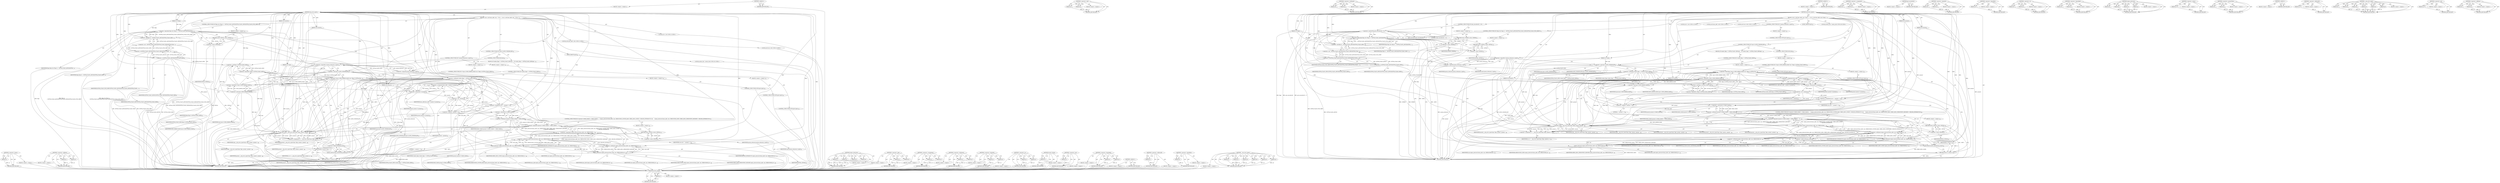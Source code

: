digraph "&lt;operator&gt;.addition" {
vulnerable_161 [label=<(METHOD,&lt;operator&gt;.minus)>];
vulnerable_162 [label=<(PARAM,p1)>];
vulnerable_163 [label=<(BLOCK,&lt;empty&gt;,&lt;empty&gt;)>];
vulnerable_164 [label=<(METHOD_RETURN,ANY)>];
vulnerable_184 [label=<(METHOD,&lt;operator&gt;.addition)>];
vulnerable_185 [label=<(PARAM,p1)>];
vulnerable_186 [label=<(PARAM,p2)>];
vulnerable_187 [label=<(BLOCK,&lt;empty&gt;,&lt;empty&gt;)>];
vulnerable_188 [label=<(METHOD_RETURN,ANY)>];
vulnerable_6 [label=<(METHOD,&lt;global&gt;)<SUB>1</SUB>>];
vulnerable_7 [label=<(BLOCK,&lt;empty&gt;,&lt;empty&gt;)<SUB>1</SUB>>];
vulnerable_8 [label=<(METHOD,einj_error_inject)<SUB>1</SUB>>];
vulnerable_9 [label=<(PARAM,u32 type)<SUB>1</SUB>>];
vulnerable_10 [label=<(PARAM,u32 flags)<SUB>1</SUB>>];
vulnerable_11 [label=<(PARAM,u64 param1)<SUB>1</SUB>>];
vulnerable_12 [label=<(PARAM,u64 param2)<SUB>1</SUB>>];
vulnerable_13 [label=<(PARAM,u64 param3)<SUB>2</SUB>>];
vulnerable_14 [label=<(PARAM,u64 param4)<SUB>2</SUB>>];
vulnerable_15 [label=<(BLOCK,{
 	int rc;
 	u64 base_addr, size;
 
 	/* If us...,{
 	int rc;
 	u64 base_addr, size;
 
 	/* If us...)<SUB>3</SUB>>];
vulnerable_16 [label="<(LOCAL,int rc: int)<SUB>4</SUB>>"];
vulnerable_17 [label="<(LOCAL,u64 base_addr: u64)<SUB>5</SUB>>"];
vulnerable_18 [label="<(LOCAL,u64 size: u64)<SUB>5</SUB>>"];
vulnerable_19 [label=<(CONTROL_STRUCTURE,IF,if (flags &amp;&amp; (flags &amp;
 		~(SETWA_FLAGS_APICID|SETWA_FLAGS_MEM|SETWA_FLAGS_PCIE_SBDF))))<SUB>8</SUB>>];
vulnerable_20 [label=<(&lt;operator&gt;.logicalAnd,flags &amp;&amp; (flags &amp;
 		~(SETWA_FLAGS_APICID|SETWA...)<SUB>8</SUB>>];
vulnerable_21 [label=<(IDENTIFIER,flags,flags &amp;&amp; (flags &amp;
 		~(SETWA_FLAGS_APICID|SETWA...)<SUB>8</SUB>>];
vulnerable_22 [label=<(&lt;operator&gt;.and,flags &amp;
 		~(SETWA_FLAGS_APICID|SETWA_FLAGS_MEM...)<SUB>8</SUB>>];
vulnerable_23 [label=<(IDENTIFIER,flags,flags &amp;
 		~(SETWA_FLAGS_APICID|SETWA_FLAGS_MEM...)<SUB>8</SUB>>];
vulnerable_24 [label=<(&lt;operator&gt;.not,~(SETWA_FLAGS_APICID|SETWA_FLAGS_MEM|SETWA_FLAG...)<SUB>9</SUB>>];
vulnerable_25 [label=<(&lt;operator&gt;.or,SETWA_FLAGS_APICID|SETWA_FLAGS_MEM|SETWA_FLAGS_...)<SUB>9</SUB>>];
vulnerable_26 [label=<(&lt;operator&gt;.or,SETWA_FLAGS_APICID|SETWA_FLAGS_MEM)<SUB>9</SUB>>];
vulnerable_27 [label=<(IDENTIFIER,SETWA_FLAGS_APICID,SETWA_FLAGS_APICID|SETWA_FLAGS_MEM)<SUB>9</SUB>>];
vulnerable_28 [label=<(IDENTIFIER,SETWA_FLAGS_MEM,SETWA_FLAGS_APICID|SETWA_FLAGS_MEM)<SUB>9</SUB>>];
vulnerable_29 [label=<(IDENTIFIER,SETWA_FLAGS_PCIE_SBDF,SETWA_FLAGS_APICID|SETWA_FLAGS_MEM|SETWA_FLAGS_...)<SUB>9</SUB>>];
vulnerable_30 [label=<(BLOCK,&lt;empty&gt;,&lt;empty&gt;)<SUB>10</SUB>>];
vulnerable_31 [label=<(RETURN,return -EINVAL;,return -EINVAL;)<SUB>10</SUB>>];
vulnerable_32 [label=<(&lt;operator&gt;.minus,-EINVAL)<SUB>10</SUB>>];
vulnerable_33 [label=<(IDENTIFIER,EINVAL,-EINVAL)<SUB>10</SUB>>];
vulnerable_34 [label=<(CONTROL_STRUCTURE,IF,if (!(param_extension || acpi5)))<SUB>18</SUB>>];
vulnerable_35 [label=<(&lt;operator&gt;.logicalNot,!(param_extension || acpi5))<SUB>18</SUB>>];
vulnerable_36 [label=<(&lt;operator&gt;.logicalOr,param_extension || acpi5)<SUB>18</SUB>>];
vulnerable_37 [label=<(IDENTIFIER,param_extension,param_extension || acpi5)<SUB>18</SUB>>];
vulnerable_38 [label=<(IDENTIFIER,acpi5,param_extension || acpi5)<SUB>18</SUB>>];
vulnerable_39 [label=<(BLOCK,&lt;empty&gt;,&lt;empty&gt;)<SUB>19</SUB>>];
vulnerable_40 [label=<(CONTROL_STRUCTURE,GOTO,goto inject;)<SUB>19</SUB>>];
vulnerable_41 [label=<(CONTROL_STRUCTURE,IF,if (type &amp; ACPI5_VENDOR_BIT))<SUB>22</SUB>>];
vulnerable_42 [label=<(&lt;operator&gt;.and,type &amp; ACPI5_VENDOR_BIT)<SUB>22</SUB>>];
vulnerable_43 [label=<(IDENTIFIER,type,type &amp; ACPI5_VENDOR_BIT)<SUB>22</SUB>>];
vulnerable_44 [label=<(IDENTIFIER,ACPI5_VENDOR_BIT,type &amp; ACPI5_VENDOR_BIT)<SUB>22</SUB>>];
vulnerable_45 [label=<(BLOCK,{
		if (vendor_flags != SETWA_FLAGS_MEM)
			got...,{
		if (vendor_flags != SETWA_FLAGS_MEM)
			got...)<SUB>22</SUB>>];
vulnerable_46 [label=<(CONTROL_STRUCTURE,IF,if (vendor_flags != SETWA_FLAGS_MEM))<SUB>23</SUB>>];
vulnerable_47 [label=<(&lt;operator&gt;.notEquals,vendor_flags != SETWA_FLAGS_MEM)<SUB>23</SUB>>];
vulnerable_48 [label=<(IDENTIFIER,vendor_flags,vendor_flags != SETWA_FLAGS_MEM)<SUB>23</SUB>>];
vulnerable_49 [label=<(IDENTIFIER,SETWA_FLAGS_MEM,vendor_flags != SETWA_FLAGS_MEM)<SUB>23</SUB>>];
vulnerable_50 [label=<(BLOCK,&lt;empty&gt;,&lt;empty&gt;)<SUB>24</SUB>>];
vulnerable_51 [label=<(CONTROL_STRUCTURE,GOTO,goto inject;)<SUB>24</SUB>>];
vulnerable_52 [label=<(CONTROL_STRUCTURE,ELSE,else)<SUB>25</SUB>>];
vulnerable_53 [label=<(BLOCK,&lt;empty&gt;,&lt;empty&gt;)<SUB>25</SUB>>];
vulnerable_54 [label=<(CONTROL_STRUCTURE,IF,if (!(type &amp; MEM_ERROR_MASK) &amp;&amp; !(flags &amp; SETWA_FLAGS_MEM)))<SUB>25</SUB>>];
vulnerable_55 [label=<(&lt;operator&gt;.logicalAnd,!(type &amp; MEM_ERROR_MASK) &amp;&amp; !(flags &amp; SETWA_FLA...)<SUB>25</SUB>>];
vulnerable_56 [label=<(&lt;operator&gt;.logicalNot,!(type &amp; MEM_ERROR_MASK))<SUB>25</SUB>>];
vulnerable_57 [label=<(&lt;operator&gt;.and,type &amp; MEM_ERROR_MASK)<SUB>25</SUB>>];
vulnerable_58 [label=<(IDENTIFIER,type,type &amp; MEM_ERROR_MASK)<SUB>25</SUB>>];
vulnerable_59 [label=<(IDENTIFIER,MEM_ERROR_MASK,type &amp; MEM_ERROR_MASK)<SUB>25</SUB>>];
vulnerable_60 [label=<(&lt;operator&gt;.logicalNot,!(flags &amp; SETWA_FLAGS_MEM))<SUB>25</SUB>>];
vulnerable_61 [label=<(&lt;operator&gt;.and,flags &amp; SETWA_FLAGS_MEM)<SUB>25</SUB>>];
vulnerable_62 [label=<(IDENTIFIER,flags,flags &amp; SETWA_FLAGS_MEM)<SUB>25</SUB>>];
vulnerable_63 [label=<(IDENTIFIER,SETWA_FLAGS_MEM,flags &amp; SETWA_FLAGS_MEM)<SUB>25</SUB>>];
vulnerable_64 [label=<(BLOCK,&lt;empty&gt;,&lt;empty&gt;)<SUB>26</SUB>>];
vulnerable_65 [label=<(CONTROL_STRUCTURE,GOTO,goto inject;)<SUB>26</SUB>>];
vulnerable_66 [label=<(&lt;operator&gt;.assignment,base_addr = param1 &amp; param2)<SUB>34</SUB>>];
vulnerable_67 [label=<(IDENTIFIER,base_addr,base_addr = param1 &amp; param2)<SUB>34</SUB>>];
vulnerable_68 [label=<(&lt;operator&gt;.and,param1 &amp; param2)<SUB>34</SUB>>];
vulnerable_69 [label=<(IDENTIFIER,param1,param1 &amp; param2)<SUB>34</SUB>>];
vulnerable_70 [label=<(IDENTIFIER,param2,param1 &amp; param2)<SUB>34</SUB>>];
vulnerable_71 [label=<(&lt;operator&gt;.assignment,size = ~param2 + 1)<SUB>35</SUB>>];
vulnerable_72 [label=<(IDENTIFIER,size,size = ~param2 + 1)<SUB>35</SUB>>];
vulnerable_73 [label=<(&lt;operator&gt;.addition,~param2 + 1)<SUB>35</SUB>>];
vulnerable_74 [label=<(&lt;operator&gt;.not,~param2)<SUB>35</SUB>>];
vulnerable_75 [label=<(IDENTIFIER,param2,~param2)<SUB>35</SUB>>];
vulnerable_76 [label=<(LITERAL,1,~param2 + 1)<SUB>35</SUB>>];
vulnerable_77 [label=<(CONTROL_STRUCTURE,IF,if (((param2 &amp; PAGE_MASK) != PAGE_MASK) ||
	    ((region_intersects(base_addr, size, IORESOURCE_SYSTEM_RAM, IORES_DESC_NONE)
				!= REGION_INTERSECTS) &amp;&amp;
	     (region_intersects(base_addr, size, IORESOURCE_MEM, IORES_DESC_PERSISTENT_MEMORY)
				!= REGION_INTERSECTS))))<SUB>37</SUB>>];
vulnerable_78 [label=<(&lt;operator&gt;.logicalOr,((param2 &amp; PAGE_MASK) != PAGE_MASK) ||
	    ((r...)<SUB>37</SUB>>];
vulnerable_79 [label=<(&lt;operator&gt;.notEquals,(param2 &amp; PAGE_MASK) != PAGE_MASK)<SUB>37</SUB>>];
vulnerable_80 [label=<(&lt;operator&gt;.and,param2 &amp; PAGE_MASK)<SUB>37</SUB>>];
vulnerable_81 [label=<(IDENTIFIER,param2,param2 &amp; PAGE_MASK)<SUB>37</SUB>>];
vulnerable_82 [label=<(IDENTIFIER,PAGE_MASK,param2 &amp; PAGE_MASK)<SUB>37</SUB>>];
vulnerable_83 [label=<(IDENTIFIER,PAGE_MASK,(param2 &amp; PAGE_MASK) != PAGE_MASK)<SUB>37</SUB>>];
vulnerable_84 [label=<(&lt;operator&gt;.logicalAnd,(region_intersects(base_addr, size, IORESOURCE_...)<SUB>38</SUB>>];
vulnerable_85 [label=<(&lt;operator&gt;.notEquals,region_intersects(base_addr, size, IORESOURCE_S...)<SUB>38</SUB>>];
vulnerable_86 [label=<(region_intersects,region_intersects(base_addr, size, IORESOURCE_S...)<SUB>38</SUB>>];
vulnerable_87 [label=<(IDENTIFIER,base_addr,region_intersects(base_addr, size, IORESOURCE_S...)<SUB>38</SUB>>];
vulnerable_88 [label=<(IDENTIFIER,size,region_intersects(base_addr, size, IORESOURCE_S...)<SUB>38</SUB>>];
vulnerable_89 [label=<(IDENTIFIER,IORESOURCE_SYSTEM_RAM,region_intersects(base_addr, size, IORESOURCE_S...)<SUB>38</SUB>>];
vulnerable_90 [label=<(IDENTIFIER,IORES_DESC_NONE,region_intersects(base_addr, size, IORESOURCE_S...)<SUB>38</SUB>>];
vulnerable_91 [label=<(IDENTIFIER,REGION_INTERSECTS,region_intersects(base_addr, size, IORESOURCE_S...)<SUB>39</SUB>>];
vulnerable_92 [label=<(&lt;operator&gt;.notEquals,region_intersects(base_addr, size, IORESOURCE_M...)<SUB>40</SUB>>];
vulnerable_93 [label=<(region_intersects,region_intersects(base_addr, size, IORESOURCE_M...)<SUB>40</SUB>>];
vulnerable_94 [label=<(IDENTIFIER,base_addr,region_intersects(base_addr, size, IORESOURCE_M...)<SUB>40</SUB>>];
vulnerable_95 [label=<(IDENTIFIER,size,region_intersects(base_addr, size, IORESOURCE_M...)<SUB>40</SUB>>];
vulnerable_96 [label=<(IDENTIFIER,IORESOURCE_MEM,region_intersects(base_addr, size, IORESOURCE_M...)<SUB>40</SUB>>];
vulnerable_97 [label=<(IDENTIFIER,IORES_DESC_PERSISTENT_MEMORY,region_intersects(base_addr, size, IORESOURCE_M...)<SUB>40</SUB>>];
vulnerable_98 [label=<(IDENTIFIER,REGION_INTERSECTS,region_intersects(base_addr, size, IORESOURCE_M...)<SUB>41</SUB>>];
vulnerable_99 [label=<(BLOCK,&lt;empty&gt;,&lt;empty&gt;)<SUB>42</SUB>>];
vulnerable_100 [label=<(RETURN,return -EINVAL;,return -EINVAL;)<SUB>42</SUB>>];
vulnerable_101 [label=<(&lt;operator&gt;.minus,-EINVAL)<SUB>42</SUB>>];
vulnerable_102 [label=<(IDENTIFIER,EINVAL,-EINVAL)<SUB>42</SUB>>];
vulnerable_103 [label=<(JUMP_TARGET,inject)<SUB>44</SUB>>];
vulnerable_104 [label="<(LOCAL,mutex_lock : mutex_lock)<SUB>45</SUB>>"];
vulnerable_105 [label=<(&lt;operator&gt;.assignment,rc = __einj_error_inject(type, flags, param1, p...)<SUB>46</SUB>>];
vulnerable_106 [label=<(IDENTIFIER,rc,rc = __einj_error_inject(type, flags, param1, p...)<SUB>46</SUB>>];
vulnerable_107 [label=<(__einj_error_inject,__einj_error_inject(type, flags, param1, param2...)<SUB>46</SUB>>];
vulnerable_108 [label=<(IDENTIFIER,type,__einj_error_inject(type, flags, param1, param2...)<SUB>46</SUB>>];
vulnerable_109 [label=<(IDENTIFIER,flags,__einj_error_inject(type, flags, param1, param2...)<SUB>46</SUB>>];
vulnerable_110 [label=<(IDENTIFIER,param1,__einj_error_inject(type, flags, param1, param2...)<SUB>46</SUB>>];
vulnerable_111 [label=<(IDENTIFIER,param2,__einj_error_inject(type, flags, param1, param2...)<SUB>46</SUB>>];
vulnerable_112 [label=<(IDENTIFIER,param3,__einj_error_inject(type, flags, param1, param2...)<SUB>46</SUB>>];
vulnerable_113 [label=<(IDENTIFIER,param4,__einj_error_inject(type, flags, param1, param2...)<SUB>46</SUB>>];
vulnerable_114 [label=<(mutex_unlock,mutex_unlock(&amp;einj_mutex))<SUB>47</SUB>>];
vulnerable_115 [label=<(&lt;operator&gt;.addressOf,&amp;einj_mutex)<SUB>47</SUB>>];
vulnerable_116 [label=<(IDENTIFIER,einj_mutex,mutex_unlock(&amp;einj_mutex))<SUB>47</SUB>>];
vulnerable_117 [label=<(RETURN,return rc;,return rc;)<SUB>49</SUB>>];
vulnerable_118 [label=<(IDENTIFIER,rc,return rc;)<SUB>49</SUB>>];
vulnerable_119 [label=<(METHOD_RETURN,int)<SUB>1</SUB>>];
vulnerable_121 [label=<(METHOD_RETURN,ANY)<SUB>1</SUB>>];
vulnerable_189 [label=<(METHOD,region_intersects)>];
vulnerable_190 [label=<(PARAM,p1)>];
vulnerable_191 [label=<(PARAM,p2)>];
vulnerable_192 [label=<(PARAM,p3)>];
vulnerable_193 [label=<(PARAM,p4)>];
vulnerable_194 [label=<(BLOCK,&lt;empty&gt;,&lt;empty&gt;)>];
vulnerable_195 [label=<(METHOD_RETURN,ANY)>];
vulnerable_147 [label=<(METHOD,&lt;operator&gt;.and)>];
vulnerable_148 [label=<(PARAM,p1)>];
vulnerable_149 [label=<(PARAM,p2)>];
vulnerable_150 [label=<(BLOCK,&lt;empty&gt;,&lt;empty&gt;)>];
vulnerable_151 [label=<(METHOD_RETURN,ANY)>];
vulnerable_179 [label=<(METHOD,&lt;operator&gt;.assignment)>];
vulnerable_180 [label=<(PARAM,p1)>];
vulnerable_181 [label=<(PARAM,p2)>];
vulnerable_182 [label=<(BLOCK,&lt;empty&gt;,&lt;empty&gt;)>];
vulnerable_183 [label=<(METHOD_RETURN,ANY)>];
vulnerable_174 [label=<(METHOD,&lt;operator&gt;.notEquals)>];
vulnerable_175 [label=<(PARAM,p1)>];
vulnerable_176 [label=<(PARAM,p2)>];
vulnerable_177 [label=<(BLOCK,&lt;empty&gt;,&lt;empty&gt;)>];
vulnerable_178 [label=<(METHOD_RETURN,ANY)>];
vulnerable_169 [label=<(METHOD,&lt;operator&gt;.logicalOr)>];
vulnerable_170 [label=<(PARAM,p1)>];
vulnerable_171 [label=<(PARAM,p2)>];
vulnerable_172 [label=<(BLOCK,&lt;empty&gt;,&lt;empty&gt;)>];
vulnerable_173 [label=<(METHOD_RETURN,ANY)>];
vulnerable_156 [label=<(METHOD,&lt;operator&gt;.or)>];
vulnerable_157 [label=<(PARAM,p1)>];
vulnerable_158 [label=<(PARAM,p2)>];
vulnerable_159 [label=<(BLOCK,&lt;empty&gt;,&lt;empty&gt;)>];
vulnerable_160 [label=<(METHOD_RETURN,ANY)>];
vulnerable_205 [label=<(METHOD,mutex_unlock)>];
vulnerable_206 [label=<(PARAM,p1)>];
vulnerable_207 [label=<(BLOCK,&lt;empty&gt;,&lt;empty&gt;)>];
vulnerable_208 [label=<(METHOD_RETURN,ANY)>];
vulnerable_152 [label=<(METHOD,&lt;operator&gt;.not)>];
vulnerable_153 [label=<(PARAM,p1)>];
vulnerable_154 [label=<(BLOCK,&lt;empty&gt;,&lt;empty&gt;)>];
vulnerable_155 [label=<(METHOD_RETURN,ANY)>];
vulnerable_142 [label=<(METHOD,&lt;operator&gt;.logicalAnd)>];
vulnerable_143 [label=<(PARAM,p1)>];
vulnerable_144 [label=<(PARAM,p2)>];
vulnerable_145 [label=<(BLOCK,&lt;empty&gt;,&lt;empty&gt;)>];
vulnerable_146 [label=<(METHOD_RETURN,ANY)>];
vulnerable_136 [label=<(METHOD,&lt;global&gt;)<SUB>1</SUB>>];
vulnerable_137 [label=<(BLOCK,&lt;empty&gt;,&lt;empty&gt;)>];
vulnerable_138 [label=<(METHOD_RETURN,ANY)>];
vulnerable_209 [label=<(METHOD,&lt;operator&gt;.addressOf)>];
vulnerable_210 [label=<(PARAM,p1)>];
vulnerable_211 [label=<(BLOCK,&lt;empty&gt;,&lt;empty&gt;)>];
vulnerable_212 [label=<(METHOD_RETURN,ANY)>];
vulnerable_165 [label=<(METHOD,&lt;operator&gt;.logicalNot)>];
vulnerable_166 [label=<(PARAM,p1)>];
vulnerable_167 [label=<(BLOCK,&lt;empty&gt;,&lt;empty&gt;)>];
vulnerable_168 [label=<(METHOD_RETURN,ANY)>];
vulnerable_196 [label=<(METHOD,__einj_error_inject)>];
vulnerable_197 [label=<(PARAM,p1)>];
vulnerable_198 [label=<(PARAM,p2)>];
vulnerable_199 [label=<(PARAM,p3)>];
vulnerable_200 [label=<(PARAM,p4)>];
vulnerable_201 [label=<(PARAM,p5)>];
vulnerable_202 [label=<(PARAM,p6)>];
vulnerable_203 [label=<(BLOCK,&lt;empty&gt;,&lt;empty&gt;)>];
vulnerable_204 [label=<(METHOD_RETURN,ANY)>];
fixed_221 [label=<(METHOD,mutex_unlock)>];
fixed_222 [label=<(PARAM,p1)>];
fixed_223 [label=<(BLOCK,&lt;empty&gt;,&lt;empty&gt;)>];
fixed_224 [label=<(METHOD_RETURN,ANY)>];
fixed_167 [label=<(METHOD,&lt;operator&gt;.and)>];
fixed_168 [label=<(PARAM,p1)>];
fixed_169 [label=<(PARAM,p2)>];
fixed_170 [label=<(BLOCK,&lt;empty&gt;,&lt;empty&gt;)>];
fixed_171 [label=<(METHOD_RETURN,ANY)>];
fixed_190 [label=<(METHOD,&lt;operator&gt;.notEquals)>];
fixed_191 [label=<(PARAM,p1)>];
fixed_192 [label=<(PARAM,p2)>];
fixed_193 [label=<(BLOCK,&lt;empty&gt;,&lt;empty&gt;)>];
fixed_194 [label=<(METHOD_RETURN,ANY)>];
fixed_6 [label=<(METHOD,&lt;global&gt;)<SUB>1</SUB>>];
fixed_7 [label=<(BLOCK,&lt;empty&gt;,&lt;empty&gt;)<SUB>1</SUB>>];
fixed_8 [label=<(METHOD,einj_error_inject)<SUB>1</SUB>>];
fixed_9 [label=<(PARAM,u32 type)<SUB>1</SUB>>];
fixed_10 [label=<(PARAM,u32 flags)<SUB>1</SUB>>];
fixed_11 [label=<(PARAM,u64 param1)<SUB>1</SUB>>];
fixed_12 [label=<(PARAM,u64 param2)<SUB>1</SUB>>];
fixed_13 [label=<(PARAM,u64 param3)<SUB>2</SUB>>];
fixed_14 [label=<(PARAM,u64 param4)<SUB>2</SUB>>];
fixed_15 [label=<(BLOCK,{
 	int rc;
 	u64 base_addr, size;
 
	if (get_s...,{
 	int rc;
 	u64 base_addr, size;
 
	if (get_s...)<SUB>3</SUB>>];
fixed_16 [label="<(LOCAL,int rc: int)<SUB>4</SUB>>"];
fixed_17 [label="<(LOCAL,u64 base_addr: u64)<SUB>5</SUB>>"];
fixed_18 [label="<(LOCAL,u64 size: u64)<SUB>5</SUB>>"];
fixed_19 [label=<(CONTROL_STRUCTURE,IF,if (get_securelevel() &gt; 0))<SUB>7</SUB>>];
fixed_20 [label=<(&lt;operator&gt;.greaterThan,get_securelevel() &gt; 0)<SUB>7</SUB>>];
fixed_21 [label=<(get_securelevel,get_securelevel())<SUB>7</SUB>>];
fixed_22 [label=<(LITERAL,0,get_securelevel() &gt; 0)<SUB>7</SUB>>];
fixed_23 [label=<(BLOCK,&lt;empty&gt;,&lt;empty&gt;)<SUB>8</SUB>>];
fixed_24 [label=<(RETURN,return -EPERM;,return -EPERM;)<SUB>8</SUB>>];
fixed_25 [label=<(&lt;operator&gt;.minus,-EPERM)<SUB>8</SUB>>];
fixed_26 [label=<(IDENTIFIER,EPERM,-EPERM)<SUB>8</SUB>>];
fixed_27 [label=<(CONTROL_STRUCTURE,IF,if (flags &amp;&amp; (flags &amp;
 		~(SETWA_FLAGS_APICID|SETWA_FLAGS_MEM|SETWA_FLAGS_PCIE_SBDF))))<SUB>11</SUB>>];
fixed_28 [label=<(&lt;operator&gt;.logicalAnd,flags &amp;&amp; (flags &amp;
 		~(SETWA_FLAGS_APICID|SETWA...)<SUB>11</SUB>>];
fixed_29 [label=<(IDENTIFIER,flags,flags &amp;&amp; (flags &amp;
 		~(SETWA_FLAGS_APICID|SETWA...)<SUB>11</SUB>>];
fixed_30 [label=<(&lt;operator&gt;.and,flags &amp;
 		~(SETWA_FLAGS_APICID|SETWA_FLAGS_MEM...)<SUB>11</SUB>>];
fixed_31 [label=<(IDENTIFIER,flags,flags &amp;
 		~(SETWA_FLAGS_APICID|SETWA_FLAGS_MEM...)<SUB>11</SUB>>];
fixed_32 [label=<(&lt;operator&gt;.not,~(SETWA_FLAGS_APICID|SETWA_FLAGS_MEM|SETWA_FLAG...)<SUB>12</SUB>>];
fixed_33 [label=<(&lt;operator&gt;.or,SETWA_FLAGS_APICID|SETWA_FLAGS_MEM|SETWA_FLAGS_...)<SUB>12</SUB>>];
fixed_34 [label=<(&lt;operator&gt;.or,SETWA_FLAGS_APICID|SETWA_FLAGS_MEM)<SUB>12</SUB>>];
fixed_35 [label=<(IDENTIFIER,SETWA_FLAGS_APICID,SETWA_FLAGS_APICID|SETWA_FLAGS_MEM)<SUB>12</SUB>>];
fixed_36 [label=<(IDENTIFIER,SETWA_FLAGS_MEM,SETWA_FLAGS_APICID|SETWA_FLAGS_MEM)<SUB>12</SUB>>];
fixed_37 [label=<(IDENTIFIER,SETWA_FLAGS_PCIE_SBDF,SETWA_FLAGS_APICID|SETWA_FLAGS_MEM|SETWA_FLAGS_...)<SUB>12</SUB>>];
fixed_38 [label=<(BLOCK,&lt;empty&gt;,&lt;empty&gt;)<SUB>13</SUB>>];
fixed_39 [label=<(RETURN,return -EINVAL;,return -EINVAL;)<SUB>13</SUB>>];
fixed_40 [label=<(&lt;operator&gt;.minus,-EINVAL)<SUB>13</SUB>>];
fixed_41 [label=<(IDENTIFIER,EINVAL,-EINVAL)<SUB>13</SUB>>];
fixed_42 [label=<(CONTROL_STRUCTURE,IF,if (!(param_extension || acpi5)))<SUB>21</SUB>>];
fixed_43 [label=<(&lt;operator&gt;.logicalNot,!(param_extension || acpi5))<SUB>21</SUB>>];
fixed_44 [label=<(&lt;operator&gt;.logicalOr,param_extension || acpi5)<SUB>21</SUB>>];
fixed_45 [label=<(IDENTIFIER,param_extension,param_extension || acpi5)<SUB>21</SUB>>];
fixed_46 [label=<(IDENTIFIER,acpi5,param_extension || acpi5)<SUB>21</SUB>>];
fixed_47 [label=<(BLOCK,&lt;empty&gt;,&lt;empty&gt;)<SUB>22</SUB>>];
fixed_48 [label=<(CONTROL_STRUCTURE,GOTO,goto inject;)<SUB>22</SUB>>];
fixed_49 [label=<(CONTROL_STRUCTURE,IF,if (type &amp; ACPI5_VENDOR_BIT))<SUB>25</SUB>>];
fixed_50 [label=<(&lt;operator&gt;.and,type &amp; ACPI5_VENDOR_BIT)<SUB>25</SUB>>];
fixed_51 [label=<(IDENTIFIER,type,type &amp; ACPI5_VENDOR_BIT)<SUB>25</SUB>>];
fixed_52 [label=<(IDENTIFIER,ACPI5_VENDOR_BIT,type &amp; ACPI5_VENDOR_BIT)<SUB>25</SUB>>];
fixed_53 [label=<(BLOCK,{
		if (vendor_flags != SETWA_FLAGS_MEM)
			got...,{
		if (vendor_flags != SETWA_FLAGS_MEM)
			got...)<SUB>25</SUB>>];
fixed_54 [label=<(CONTROL_STRUCTURE,IF,if (vendor_flags != SETWA_FLAGS_MEM))<SUB>26</SUB>>];
fixed_55 [label=<(&lt;operator&gt;.notEquals,vendor_flags != SETWA_FLAGS_MEM)<SUB>26</SUB>>];
fixed_56 [label=<(IDENTIFIER,vendor_flags,vendor_flags != SETWA_FLAGS_MEM)<SUB>26</SUB>>];
fixed_57 [label=<(IDENTIFIER,SETWA_FLAGS_MEM,vendor_flags != SETWA_FLAGS_MEM)<SUB>26</SUB>>];
fixed_58 [label=<(BLOCK,&lt;empty&gt;,&lt;empty&gt;)<SUB>27</SUB>>];
fixed_59 [label=<(CONTROL_STRUCTURE,GOTO,goto inject;)<SUB>27</SUB>>];
fixed_60 [label=<(CONTROL_STRUCTURE,ELSE,else)<SUB>28</SUB>>];
fixed_61 [label=<(BLOCK,&lt;empty&gt;,&lt;empty&gt;)<SUB>28</SUB>>];
fixed_62 [label=<(CONTROL_STRUCTURE,IF,if (!(type &amp; MEM_ERROR_MASK) &amp;&amp; !(flags &amp; SETWA_FLAGS_MEM)))<SUB>28</SUB>>];
fixed_63 [label=<(&lt;operator&gt;.logicalAnd,!(type &amp; MEM_ERROR_MASK) &amp;&amp; !(flags &amp; SETWA_FLA...)<SUB>28</SUB>>];
fixed_64 [label=<(&lt;operator&gt;.logicalNot,!(type &amp; MEM_ERROR_MASK))<SUB>28</SUB>>];
fixed_65 [label=<(&lt;operator&gt;.and,type &amp; MEM_ERROR_MASK)<SUB>28</SUB>>];
fixed_66 [label=<(IDENTIFIER,type,type &amp; MEM_ERROR_MASK)<SUB>28</SUB>>];
fixed_67 [label=<(IDENTIFIER,MEM_ERROR_MASK,type &amp; MEM_ERROR_MASK)<SUB>28</SUB>>];
fixed_68 [label=<(&lt;operator&gt;.logicalNot,!(flags &amp; SETWA_FLAGS_MEM))<SUB>28</SUB>>];
fixed_69 [label=<(&lt;operator&gt;.and,flags &amp; SETWA_FLAGS_MEM)<SUB>28</SUB>>];
fixed_70 [label=<(IDENTIFIER,flags,flags &amp; SETWA_FLAGS_MEM)<SUB>28</SUB>>];
fixed_71 [label=<(IDENTIFIER,SETWA_FLAGS_MEM,flags &amp; SETWA_FLAGS_MEM)<SUB>28</SUB>>];
fixed_72 [label=<(BLOCK,&lt;empty&gt;,&lt;empty&gt;)<SUB>29</SUB>>];
fixed_73 [label=<(CONTROL_STRUCTURE,GOTO,goto inject;)<SUB>29</SUB>>];
fixed_74 [label=<(&lt;operator&gt;.assignment,base_addr = param1 &amp; param2)<SUB>37</SUB>>];
fixed_75 [label=<(IDENTIFIER,base_addr,base_addr = param1 &amp; param2)<SUB>37</SUB>>];
fixed_76 [label=<(&lt;operator&gt;.and,param1 &amp; param2)<SUB>37</SUB>>];
fixed_77 [label=<(IDENTIFIER,param1,param1 &amp; param2)<SUB>37</SUB>>];
fixed_78 [label=<(IDENTIFIER,param2,param1 &amp; param2)<SUB>37</SUB>>];
fixed_79 [label=<(&lt;operator&gt;.assignment,size = ~param2 + 1)<SUB>38</SUB>>];
fixed_80 [label=<(IDENTIFIER,size,size = ~param2 + 1)<SUB>38</SUB>>];
fixed_81 [label=<(&lt;operator&gt;.addition,~param2 + 1)<SUB>38</SUB>>];
fixed_82 [label=<(&lt;operator&gt;.not,~param2)<SUB>38</SUB>>];
fixed_83 [label=<(IDENTIFIER,param2,~param2)<SUB>38</SUB>>];
fixed_84 [label=<(LITERAL,1,~param2 + 1)<SUB>38</SUB>>];
fixed_85 [label=<(CONTROL_STRUCTURE,IF,if (((param2 &amp; PAGE_MASK) != PAGE_MASK) ||
	    ((region_intersects(base_addr, size, IORESOURCE_SYSTEM_RAM, IORES_DESC_NONE)
				!= REGION_INTERSECTS) &amp;&amp;
	     (region_intersects(base_addr, size, IORESOURCE_MEM, IORES_DESC_PERSISTENT_MEMORY)
				!= REGION_INTERSECTS))))<SUB>40</SUB>>];
fixed_86 [label=<(&lt;operator&gt;.logicalOr,((param2 &amp; PAGE_MASK) != PAGE_MASK) ||
	    ((r...)<SUB>40</SUB>>];
fixed_87 [label=<(&lt;operator&gt;.notEquals,(param2 &amp; PAGE_MASK) != PAGE_MASK)<SUB>40</SUB>>];
fixed_88 [label=<(&lt;operator&gt;.and,param2 &amp; PAGE_MASK)<SUB>40</SUB>>];
fixed_89 [label=<(IDENTIFIER,param2,param2 &amp; PAGE_MASK)<SUB>40</SUB>>];
fixed_90 [label=<(IDENTIFIER,PAGE_MASK,param2 &amp; PAGE_MASK)<SUB>40</SUB>>];
fixed_91 [label=<(IDENTIFIER,PAGE_MASK,(param2 &amp; PAGE_MASK) != PAGE_MASK)<SUB>40</SUB>>];
fixed_92 [label=<(&lt;operator&gt;.logicalAnd,(region_intersects(base_addr, size, IORESOURCE_...)<SUB>41</SUB>>];
fixed_93 [label=<(&lt;operator&gt;.notEquals,region_intersects(base_addr, size, IORESOURCE_S...)<SUB>41</SUB>>];
fixed_94 [label=<(region_intersects,region_intersects(base_addr, size, IORESOURCE_S...)<SUB>41</SUB>>];
fixed_95 [label=<(IDENTIFIER,base_addr,region_intersects(base_addr, size, IORESOURCE_S...)<SUB>41</SUB>>];
fixed_96 [label=<(IDENTIFIER,size,region_intersects(base_addr, size, IORESOURCE_S...)<SUB>41</SUB>>];
fixed_97 [label=<(IDENTIFIER,IORESOURCE_SYSTEM_RAM,region_intersects(base_addr, size, IORESOURCE_S...)<SUB>41</SUB>>];
fixed_98 [label=<(IDENTIFIER,IORES_DESC_NONE,region_intersects(base_addr, size, IORESOURCE_S...)<SUB>41</SUB>>];
fixed_99 [label=<(IDENTIFIER,REGION_INTERSECTS,region_intersects(base_addr, size, IORESOURCE_S...)<SUB>42</SUB>>];
fixed_100 [label=<(&lt;operator&gt;.notEquals,region_intersects(base_addr, size, IORESOURCE_M...)<SUB>43</SUB>>];
fixed_101 [label=<(region_intersects,region_intersects(base_addr, size, IORESOURCE_M...)<SUB>43</SUB>>];
fixed_102 [label=<(IDENTIFIER,base_addr,region_intersects(base_addr, size, IORESOURCE_M...)<SUB>43</SUB>>];
fixed_103 [label=<(IDENTIFIER,size,region_intersects(base_addr, size, IORESOURCE_M...)<SUB>43</SUB>>];
fixed_104 [label=<(IDENTIFIER,IORESOURCE_MEM,region_intersects(base_addr, size, IORESOURCE_M...)<SUB>43</SUB>>];
fixed_105 [label=<(IDENTIFIER,IORES_DESC_PERSISTENT_MEMORY,region_intersects(base_addr, size, IORESOURCE_M...)<SUB>43</SUB>>];
fixed_106 [label=<(IDENTIFIER,REGION_INTERSECTS,region_intersects(base_addr, size, IORESOURCE_M...)<SUB>44</SUB>>];
fixed_107 [label=<(BLOCK,&lt;empty&gt;,&lt;empty&gt;)<SUB>45</SUB>>];
fixed_108 [label=<(RETURN,return -EINVAL;,return -EINVAL;)<SUB>45</SUB>>];
fixed_109 [label=<(&lt;operator&gt;.minus,-EINVAL)<SUB>45</SUB>>];
fixed_110 [label=<(IDENTIFIER,EINVAL,-EINVAL)<SUB>45</SUB>>];
fixed_111 [label=<(JUMP_TARGET,inject)<SUB>47</SUB>>];
fixed_112 [label="<(LOCAL,mutex_lock : mutex_lock)<SUB>48</SUB>>"];
fixed_113 [label=<(&lt;operator&gt;.assignment,rc = __einj_error_inject(type, flags, param1, p...)<SUB>49</SUB>>];
fixed_114 [label=<(IDENTIFIER,rc,rc = __einj_error_inject(type, flags, param1, p...)<SUB>49</SUB>>];
fixed_115 [label=<(__einj_error_inject,__einj_error_inject(type, flags, param1, param2...)<SUB>49</SUB>>];
fixed_116 [label=<(IDENTIFIER,type,__einj_error_inject(type, flags, param1, param2...)<SUB>49</SUB>>];
fixed_117 [label=<(IDENTIFIER,flags,__einj_error_inject(type, flags, param1, param2...)<SUB>49</SUB>>];
fixed_118 [label=<(IDENTIFIER,param1,__einj_error_inject(type, flags, param1, param2...)<SUB>49</SUB>>];
fixed_119 [label=<(IDENTIFIER,param2,__einj_error_inject(type, flags, param1, param2...)<SUB>49</SUB>>];
fixed_120 [label=<(IDENTIFIER,param3,__einj_error_inject(type, flags, param1, param2...)<SUB>49</SUB>>];
fixed_121 [label=<(IDENTIFIER,param4,__einj_error_inject(type, flags, param1, param2...)<SUB>49</SUB>>];
fixed_122 [label=<(mutex_unlock,mutex_unlock(&amp;einj_mutex))<SUB>50</SUB>>];
fixed_123 [label=<(&lt;operator&gt;.addressOf,&amp;einj_mutex)<SUB>50</SUB>>];
fixed_124 [label=<(IDENTIFIER,einj_mutex,mutex_unlock(&amp;einj_mutex))<SUB>50</SUB>>];
fixed_125 [label=<(RETURN,return rc;,return rc;)<SUB>52</SUB>>];
fixed_126 [label=<(IDENTIFIER,rc,return rc;)<SUB>52</SUB>>];
fixed_127 [label=<(METHOD_RETURN,int)<SUB>1</SUB>>];
fixed_129 [label=<(METHOD_RETURN,ANY)<SUB>1</SUB>>];
fixed_195 [label=<(METHOD,&lt;operator&gt;.assignment)>];
fixed_196 [label=<(PARAM,p1)>];
fixed_197 [label=<(PARAM,p2)>];
fixed_198 [label=<(BLOCK,&lt;empty&gt;,&lt;empty&gt;)>];
fixed_199 [label=<(METHOD_RETURN,ANY)>];
fixed_155 [label=<(METHOD,get_securelevel)>];
fixed_156 [label=<(BLOCK,&lt;empty&gt;,&lt;empty&gt;)>];
fixed_157 [label=<(METHOD_RETURN,ANY)>];
fixed_185 [label=<(METHOD,&lt;operator&gt;.logicalOr)>];
fixed_186 [label=<(PARAM,p1)>];
fixed_187 [label=<(PARAM,p2)>];
fixed_188 [label=<(BLOCK,&lt;empty&gt;,&lt;empty&gt;)>];
fixed_189 [label=<(METHOD_RETURN,ANY)>];
fixed_181 [label=<(METHOD,&lt;operator&gt;.logicalNot)>];
fixed_182 [label=<(PARAM,p1)>];
fixed_183 [label=<(BLOCK,&lt;empty&gt;,&lt;empty&gt;)>];
fixed_184 [label=<(METHOD_RETURN,ANY)>];
fixed_176 [label=<(METHOD,&lt;operator&gt;.or)>];
fixed_177 [label=<(PARAM,p1)>];
fixed_178 [label=<(PARAM,p2)>];
fixed_179 [label=<(BLOCK,&lt;empty&gt;,&lt;empty&gt;)>];
fixed_180 [label=<(METHOD_RETURN,ANY)>];
fixed_162 [label=<(METHOD,&lt;operator&gt;.logicalAnd)>];
fixed_163 [label=<(PARAM,p1)>];
fixed_164 [label=<(PARAM,p2)>];
fixed_165 [label=<(BLOCK,&lt;empty&gt;,&lt;empty&gt;)>];
fixed_166 [label=<(METHOD_RETURN,ANY)>];
fixed_205 [label=<(METHOD,region_intersects)>];
fixed_206 [label=<(PARAM,p1)>];
fixed_207 [label=<(PARAM,p2)>];
fixed_208 [label=<(PARAM,p3)>];
fixed_209 [label=<(PARAM,p4)>];
fixed_210 [label=<(BLOCK,&lt;empty&gt;,&lt;empty&gt;)>];
fixed_211 [label=<(METHOD_RETURN,ANY)>];
fixed_158 [label=<(METHOD,&lt;operator&gt;.minus)>];
fixed_159 [label=<(PARAM,p1)>];
fixed_160 [label=<(BLOCK,&lt;empty&gt;,&lt;empty&gt;)>];
fixed_161 [label=<(METHOD_RETURN,ANY)>];
fixed_150 [label=<(METHOD,&lt;operator&gt;.greaterThan)>];
fixed_151 [label=<(PARAM,p1)>];
fixed_152 [label=<(PARAM,p2)>];
fixed_153 [label=<(BLOCK,&lt;empty&gt;,&lt;empty&gt;)>];
fixed_154 [label=<(METHOD_RETURN,ANY)>];
fixed_144 [label=<(METHOD,&lt;global&gt;)<SUB>1</SUB>>];
fixed_145 [label=<(BLOCK,&lt;empty&gt;,&lt;empty&gt;)>];
fixed_146 [label=<(METHOD_RETURN,ANY)>];
fixed_225 [label=<(METHOD,&lt;operator&gt;.addressOf)>];
fixed_226 [label=<(PARAM,p1)>];
fixed_227 [label=<(BLOCK,&lt;empty&gt;,&lt;empty&gt;)>];
fixed_228 [label=<(METHOD_RETURN,ANY)>];
fixed_212 [label=<(METHOD,__einj_error_inject)>];
fixed_213 [label=<(PARAM,p1)>];
fixed_214 [label=<(PARAM,p2)>];
fixed_215 [label=<(PARAM,p3)>];
fixed_216 [label=<(PARAM,p4)>];
fixed_217 [label=<(PARAM,p5)>];
fixed_218 [label=<(PARAM,p6)>];
fixed_219 [label=<(BLOCK,&lt;empty&gt;,&lt;empty&gt;)>];
fixed_220 [label=<(METHOD_RETURN,ANY)>];
fixed_172 [label=<(METHOD,&lt;operator&gt;.not)>];
fixed_173 [label=<(PARAM,p1)>];
fixed_174 [label=<(BLOCK,&lt;empty&gt;,&lt;empty&gt;)>];
fixed_175 [label=<(METHOD_RETURN,ANY)>];
fixed_200 [label=<(METHOD,&lt;operator&gt;.addition)>];
fixed_201 [label=<(PARAM,p1)>];
fixed_202 [label=<(PARAM,p2)>];
fixed_203 [label=<(BLOCK,&lt;empty&gt;,&lt;empty&gt;)>];
fixed_204 [label=<(METHOD_RETURN,ANY)>];
vulnerable_161 -> vulnerable_162  [key=0, label="AST: "];
vulnerable_161 -> vulnerable_162  [key=1, label="DDG: "];
vulnerable_161 -> vulnerable_163  [key=0, label="AST: "];
vulnerable_161 -> vulnerable_164  [key=0, label="AST: "];
vulnerable_161 -> vulnerable_164  [key=1, label="CFG: "];
vulnerable_162 -> vulnerable_164  [key=0, label="DDG: p1"];
vulnerable_163 -> fixed_221  [key=0];
vulnerable_164 -> fixed_221  [key=0];
vulnerable_184 -> vulnerable_185  [key=0, label="AST: "];
vulnerable_184 -> vulnerable_185  [key=1, label="DDG: "];
vulnerable_184 -> vulnerable_187  [key=0, label="AST: "];
vulnerable_184 -> vulnerable_186  [key=0, label="AST: "];
vulnerable_184 -> vulnerable_186  [key=1, label="DDG: "];
vulnerable_184 -> vulnerable_188  [key=0, label="AST: "];
vulnerable_184 -> vulnerable_188  [key=1, label="CFG: "];
vulnerable_185 -> vulnerable_188  [key=0, label="DDG: p1"];
vulnerable_186 -> vulnerable_188  [key=0, label="DDG: p2"];
vulnerable_187 -> fixed_221  [key=0];
vulnerable_188 -> fixed_221  [key=0];
vulnerable_6 -> vulnerable_7  [key=0, label="AST: "];
vulnerable_6 -> vulnerable_121  [key=0, label="AST: "];
vulnerable_6 -> vulnerable_121  [key=1, label="CFG: "];
vulnerable_7 -> vulnerable_8  [key=0, label="AST: "];
vulnerable_8 -> vulnerable_9  [key=0, label="AST: "];
vulnerable_8 -> vulnerable_9  [key=1, label="DDG: "];
vulnerable_8 -> vulnerable_10  [key=0, label="AST: "];
vulnerable_8 -> vulnerable_10  [key=1, label="DDG: "];
vulnerable_8 -> vulnerable_11  [key=0, label="AST: "];
vulnerable_8 -> vulnerable_11  [key=1, label="DDG: "];
vulnerable_8 -> vulnerable_12  [key=0, label="AST: "];
vulnerable_8 -> vulnerable_12  [key=1, label="DDG: "];
vulnerable_8 -> vulnerable_13  [key=0, label="AST: "];
vulnerable_8 -> vulnerable_13  [key=1, label="DDG: "];
vulnerable_8 -> vulnerable_14  [key=0, label="AST: "];
vulnerable_8 -> vulnerable_14  [key=1, label="DDG: "];
vulnerable_8 -> vulnerable_15  [key=0, label="AST: "];
vulnerable_8 -> vulnerable_119  [key=0, label="AST: "];
vulnerable_8 -> vulnerable_20  [key=0, label="CFG: "];
vulnerable_8 -> vulnerable_20  [key=1, label="DDG: "];
vulnerable_8 -> vulnerable_26  [key=0, label="CFG: "];
vulnerable_8 -> vulnerable_26  [key=1, label="DDG: "];
vulnerable_8 -> vulnerable_71  [key=0, label="DDG: "];
vulnerable_8 -> vulnerable_114  [key=0, label="DDG: "];
vulnerable_8 -> vulnerable_118  [key=0, label="DDG: "];
vulnerable_8 -> vulnerable_42  [key=0, label="DDG: "];
vulnerable_8 -> vulnerable_68  [key=0, label="DDG: "];
vulnerable_8 -> vulnerable_73  [key=0, label="DDG: "];
vulnerable_8 -> vulnerable_107  [key=0, label="DDG: "];
vulnerable_8 -> vulnerable_22  [key=0, label="DDG: "];
vulnerable_8 -> vulnerable_36  [key=0, label="DDG: "];
vulnerable_8 -> vulnerable_74  [key=0, label="DDG: "];
vulnerable_8 -> vulnerable_79  [key=0, label="DDG: "];
vulnerable_8 -> vulnerable_32  [key=0, label="DDG: "];
vulnerable_8 -> vulnerable_47  [key=0, label="DDG: "];
vulnerable_8 -> vulnerable_80  [key=0, label="DDG: "];
vulnerable_8 -> vulnerable_85  [key=0, label="DDG: "];
vulnerable_8 -> vulnerable_92  [key=0, label="DDG: "];
vulnerable_8 -> vulnerable_101  [key=0, label="DDG: "];
vulnerable_8 -> vulnerable_25  [key=0, label="DDG: "];
vulnerable_8 -> vulnerable_86  [key=0, label="DDG: "];
vulnerable_8 -> vulnerable_93  [key=0, label="DDG: "];
vulnerable_8 -> vulnerable_57  [key=0, label="DDG: "];
vulnerable_8 -> vulnerable_61  [key=0, label="DDG: "];
vulnerable_9 -> vulnerable_119  [key=0, label="DDG: type"];
vulnerable_9 -> vulnerable_42  [key=0, label="DDG: type"];
vulnerable_9 -> vulnerable_107  [key=0, label="DDG: type"];
vulnerable_10 -> vulnerable_20  [key=0, label="DDG: flags"];
vulnerable_10 -> vulnerable_22  [key=0, label="DDG: flags"];
vulnerable_11 -> vulnerable_119  [key=0, label="DDG: param1"];
vulnerable_11 -> vulnerable_68  [key=0, label="DDG: param1"];
vulnerable_11 -> vulnerable_107  [key=0, label="DDG: param1"];
vulnerable_12 -> vulnerable_119  [key=0, label="DDG: param2"];
vulnerable_12 -> vulnerable_68  [key=0, label="DDG: param2"];
vulnerable_12 -> vulnerable_107  [key=0, label="DDG: param2"];
vulnerable_13 -> vulnerable_119  [key=0, label="DDG: param3"];
vulnerable_13 -> vulnerable_107  [key=0, label="DDG: param3"];
vulnerable_14 -> vulnerable_119  [key=0, label="DDG: param4"];
vulnerable_14 -> vulnerable_107  [key=0, label="DDG: param4"];
vulnerable_15 -> vulnerable_16  [key=0, label="AST: "];
vulnerable_15 -> vulnerable_17  [key=0, label="AST: "];
vulnerable_15 -> vulnerable_18  [key=0, label="AST: "];
vulnerable_15 -> vulnerable_19  [key=0, label="AST: "];
vulnerable_15 -> vulnerable_34  [key=0, label="AST: "];
vulnerable_15 -> vulnerable_41  [key=0, label="AST: "];
vulnerable_15 -> vulnerable_66  [key=0, label="AST: "];
vulnerable_15 -> vulnerable_71  [key=0, label="AST: "];
vulnerable_15 -> vulnerable_77  [key=0, label="AST: "];
vulnerable_15 -> vulnerable_103  [key=0, label="AST: "];
vulnerable_15 -> vulnerable_104  [key=0, label="AST: "];
vulnerable_15 -> vulnerable_105  [key=0, label="AST: "];
vulnerable_15 -> vulnerable_114  [key=0, label="AST: "];
vulnerable_15 -> vulnerable_117  [key=0, label="AST: "];
vulnerable_16 -> fixed_221  [key=0];
vulnerable_17 -> fixed_221  [key=0];
vulnerable_18 -> fixed_221  [key=0];
vulnerable_19 -> vulnerable_20  [key=0, label="AST: "];
vulnerable_19 -> vulnerable_30  [key=0, label="AST: "];
vulnerable_20 -> vulnerable_21  [key=0, label="AST: "];
vulnerable_20 -> vulnerable_22  [key=0, label="AST: "];
vulnerable_20 -> vulnerable_32  [key=0, label="CFG: "];
vulnerable_20 -> vulnerable_32  [key=1, label="CDG: "];
vulnerable_20 -> vulnerable_36  [key=0, label="CFG: "];
vulnerable_20 -> vulnerable_36  [key=1, label="CDG: "];
vulnerable_20 -> vulnerable_119  [key=0, label="DDG: flags"];
vulnerable_20 -> vulnerable_119  [key=1, label="DDG: flags &amp;
 		~(SETWA_FLAGS_APICID|SETWA_FLAGS_MEM|SETWA_FLAGS_PCIE_SBDF)"];
vulnerable_20 -> vulnerable_119  [key=2, label="DDG: flags &amp;&amp; (flags &amp;
 		~(SETWA_FLAGS_APICID|SETWA_FLAGS_MEM|SETWA_FLAGS_PCIE_SBDF))"];
vulnerable_20 -> vulnerable_107  [key=0, label="DDG: flags"];
vulnerable_20 -> vulnerable_61  [key=0, label="DDG: flags"];
vulnerable_20 -> vulnerable_35  [key=0, label="CDG: "];
vulnerable_20 -> vulnerable_31  [key=0, label="CDG: "];
vulnerable_21 -> fixed_221  [key=0];
vulnerable_22 -> vulnerable_23  [key=0, label="AST: "];
vulnerable_22 -> vulnerable_24  [key=0, label="AST: "];
vulnerable_22 -> vulnerable_20  [key=0, label="CFG: "];
vulnerable_22 -> vulnerable_20  [key=1, label="DDG: flags"];
vulnerable_22 -> vulnerable_20  [key=2, label="DDG: ~(SETWA_FLAGS_APICID|SETWA_FLAGS_MEM|SETWA_FLAGS_PCIE_SBDF)"];
vulnerable_22 -> vulnerable_119  [key=0, label="DDG: ~(SETWA_FLAGS_APICID|SETWA_FLAGS_MEM|SETWA_FLAGS_PCIE_SBDF)"];
vulnerable_23 -> fixed_221  [key=0];
vulnerable_24 -> vulnerable_25  [key=0, label="AST: "];
vulnerable_24 -> vulnerable_22  [key=0, label="CFG: "];
vulnerable_24 -> vulnerable_22  [key=1, label="DDG: SETWA_FLAGS_APICID|SETWA_FLAGS_MEM|SETWA_FLAGS_PCIE_SBDF"];
vulnerable_24 -> vulnerable_119  [key=0, label="DDG: SETWA_FLAGS_APICID|SETWA_FLAGS_MEM|SETWA_FLAGS_PCIE_SBDF"];
vulnerable_25 -> vulnerable_26  [key=0, label="AST: "];
vulnerable_25 -> vulnerable_29  [key=0, label="AST: "];
vulnerable_25 -> vulnerable_24  [key=0, label="CFG: "];
vulnerable_25 -> vulnerable_24  [key=1, label="DDG: SETWA_FLAGS_APICID|SETWA_FLAGS_MEM"];
vulnerable_25 -> vulnerable_24  [key=2, label="DDG: SETWA_FLAGS_PCIE_SBDF"];
vulnerable_25 -> vulnerable_119  [key=0, label="DDG: SETWA_FLAGS_APICID|SETWA_FLAGS_MEM"];
vulnerable_25 -> vulnerable_119  [key=1, label="DDG: SETWA_FLAGS_PCIE_SBDF"];
vulnerable_26 -> vulnerable_27  [key=0, label="AST: "];
vulnerable_26 -> vulnerable_28  [key=0, label="AST: "];
vulnerable_26 -> vulnerable_25  [key=0, label="CFG: "];
vulnerable_26 -> vulnerable_25  [key=1, label="DDG: SETWA_FLAGS_APICID"];
vulnerable_26 -> vulnerable_25  [key=2, label="DDG: SETWA_FLAGS_MEM"];
vulnerable_26 -> vulnerable_119  [key=0, label="DDG: SETWA_FLAGS_MEM"];
vulnerable_26 -> vulnerable_119  [key=1, label="DDG: SETWA_FLAGS_APICID"];
vulnerable_26 -> vulnerable_47  [key=0, label="DDG: SETWA_FLAGS_MEM"];
vulnerable_26 -> vulnerable_61  [key=0, label="DDG: SETWA_FLAGS_MEM"];
vulnerable_27 -> fixed_221  [key=0];
vulnerable_28 -> fixed_221  [key=0];
vulnerable_29 -> fixed_221  [key=0];
vulnerable_30 -> vulnerable_31  [key=0, label="AST: "];
vulnerable_31 -> vulnerable_32  [key=0, label="AST: "];
vulnerable_31 -> vulnerable_119  [key=0, label="CFG: "];
vulnerable_31 -> vulnerable_119  [key=1, label="DDG: &lt;RET&gt;"];
vulnerable_32 -> vulnerable_33  [key=0, label="AST: "];
vulnerable_32 -> vulnerable_31  [key=0, label="CFG: "];
vulnerable_32 -> vulnerable_31  [key=1, label="DDG: -EINVAL"];
vulnerable_32 -> vulnerable_119  [key=0, label="DDG: EINVAL"];
vulnerable_32 -> vulnerable_119  [key=1, label="DDG: -EINVAL"];
vulnerable_33 -> fixed_221  [key=0];
vulnerable_34 -> vulnerable_35  [key=0, label="AST: "];
vulnerable_34 -> vulnerable_39  [key=0, label="AST: "];
vulnerable_35 -> vulnerable_36  [key=0, label="AST: "];
vulnerable_35 -> vulnerable_107  [key=0, label="CFG: "];
vulnerable_35 -> vulnerable_107  [key=1, label="CDG: "];
vulnerable_35 -> vulnerable_42  [key=0, label="CFG: "];
vulnerable_35 -> vulnerable_42  [key=1, label="CDG: "];
vulnerable_35 -> vulnerable_115  [key=0, label="CDG: "];
vulnerable_35 -> vulnerable_114  [key=0, label="CDG: "];
vulnerable_35 -> vulnerable_105  [key=0, label="CDG: "];
vulnerable_35 -> vulnerable_117  [key=0, label="CDG: "];
vulnerable_36 -> vulnerable_37  [key=0, label="AST: "];
vulnerable_36 -> vulnerable_38  [key=0, label="AST: "];
vulnerable_36 -> vulnerable_35  [key=0, label="CFG: "];
vulnerable_36 -> vulnerable_35  [key=1, label="DDG: param_extension"];
vulnerable_36 -> vulnerable_35  [key=2, label="DDG: acpi5"];
vulnerable_36 -> vulnerable_119  [key=0, label="DDG: param_extension"];
vulnerable_37 -> fixed_221  [key=0];
vulnerable_38 -> fixed_221  [key=0];
vulnerable_39 -> vulnerable_40  [key=0, label="AST: "];
vulnerable_40 -> fixed_221  [key=0];
vulnerable_41 -> vulnerable_42  [key=0, label="AST: "];
vulnerable_41 -> vulnerable_45  [key=0, label="AST: "];
vulnerable_41 -> vulnerable_52  [key=0, label="AST: "];
vulnerable_42 -> vulnerable_43  [key=0, label="AST: "];
vulnerable_42 -> vulnerable_44  [key=0, label="AST: "];
vulnerable_42 -> vulnerable_47  [key=0, label="CFG: "];
vulnerable_42 -> vulnerable_47  [key=1, label="CDG: "];
vulnerable_42 -> vulnerable_57  [key=0, label="CFG: "];
vulnerable_42 -> vulnerable_57  [key=1, label="DDG: type"];
vulnerable_42 -> vulnerable_57  [key=2, label="CDG: "];
vulnerable_42 -> vulnerable_119  [key=0, label="DDG: ACPI5_VENDOR_BIT"];
vulnerable_42 -> vulnerable_107  [key=0, label="DDG: type"];
vulnerable_42 -> vulnerable_56  [key=0, label="CDG: "];
vulnerable_42 -> vulnerable_55  [key=0, label="CDG: "];
vulnerable_43 -> fixed_221  [key=0];
vulnerable_44 -> fixed_221  [key=0];
vulnerable_45 -> vulnerable_46  [key=0, label="AST: "];
vulnerable_46 -> vulnerable_47  [key=0, label="AST: "];
vulnerable_46 -> vulnerable_50  [key=0, label="AST: "];
vulnerable_47 -> vulnerable_48  [key=0, label="AST: "];
vulnerable_47 -> vulnerable_49  [key=0, label="AST: "];
vulnerable_47 -> vulnerable_107  [key=0, label="CFG: "];
vulnerable_47 -> vulnerable_107  [key=1, label="CDG: "];
vulnerable_47 -> vulnerable_68  [key=0, label="CFG: "];
vulnerable_47 -> vulnerable_68  [key=1, label="CDG: "];
vulnerable_47 -> vulnerable_119  [key=0, label="DDG: vendor_flags"];
vulnerable_47 -> vulnerable_115  [key=0, label="CDG: "];
vulnerable_47 -> vulnerable_73  [key=0, label="CDG: "];
vulnerable_47 -> vulnerable_66  [key=0, label="CDG: "];
vulnerable_47 -> vulnerable_114  [key=0, label="CDG: "];
vulnerable_47 -> vulnerable_74  [key=0, label="CDG: "];
vulnerable_47 -> vulnerable_79  [key=0, label="CDG: "];
vulnerable_47 -> vulnerable_80  [key=0, label="CDG: "];
vulnerable_47 -> vulnerable_71  [key=0, label="CDG: "];
vulnerable_47 -> vulnerable_105  [key=0, label="CDG: "];
vulnerable_47 -> vulnerable_117  [key=0, label="CDG: "];
vulnerable_47 -> vulnerable_78  [key=0, label="CDG: "];
vulnerable_48 -> fixed_221  [key=0];
vulnerable_49 -> fixed_221  [key=0];
vulnerable_50 -> vulnerable_51  [key=0, label="AST: "];
vulnerable_51 -> fixed_221  [key=0];
vulnerable_52 -> vulnerable_53  [key=0, label="AST: "];
vulnerable_53 -> vulnerable_54  [key=0, label="AST: "];
vulnerable_54 -> vulnerable_55  [key=0, label="AST: "];
vulnerable_54 -> vulnerable_64  [key=0, label="AST: "];
vulnerable_55 -> vulnerable_56  [key=0, label="AST: "];
vulnerable_55 -> vulnerable_60  [key=0, label="AST: "];
vulnerable_55 -> vulnerable_107  [key=0, label="CFG: "];
vulnerable_55 -> vulnerable_107  [key=1, label="CDG: "];
vulnerable_55 -> vulnerable_68  [key=0, label="CFG: "];
vulnerable_55 -> vulnerable_68  [key=1, label="CDG: "];
vulnerable_55 -> vulnerable_115  [key=0, label="CDG: "];
vulnerable_55 -> vulnerable_73  [key=0, label="CDG: "];
vulnerable_55 -> vulnerable_66  [key=0, label="CDG: "];
vulnerable_55 -> vulnerable_114  [key=0, label="CDG: "];
vulnerable_55 -> vulnerable_74  [key=0, label="CDG: "];
vulnerable_55 -> vulnerable_79  [key=0, label="CDG: "];
vulnerable_55 -> vulnerable_80  [key=0, label="CDG: "];
vulnerable_55 -> vulnerable_71  [key=0, label="CDG: "];
vulnerable_55 -> vulnerable_105  [key=0, label="CDG: "];
vulnerable_55 -> vulnerable_117  [key=0, label="CDG: "];
vulnerable_55 -> vulnerable_78  [key=0, label="CDG: "];
vulnerable_56 -> vulnerable_57  [key=0, label="AST: "];
vulnerable_56 -> vulnerable_55  [key=0, label="CFG: "];
vulnerable_56 -> vulnerable_55  [key=1, label="DDG: type &amp; MEM_ERROR_MASK"];
vulnerable_56 -> vulnerable_61  [key=0, label="CFG: "];
vulnerable_56 -> vulnerable_61  [key=1, label="CDG: "];
vulnerable_56 -> vulnerable_60  [key=0, label="CDG: "];
vulnerable_57 -> vulnerable_58  [key=0, label="AST: "];
vulnerable_57 -> vulnerable_59  [key=0, label="AST: "];
vulnerable_57 -> vulnerable_56  [key=0, label="CFG: "];
vulnerable_57 -> vulnerable_56  [key=1, label="DDG: type"];
vulnerable_57 -> vulnerable_56  [key=2, label="DDG: MEM_ERROR_MASK"];
vulnerable_57 -> vulnerable_119  [key=0, label="DDG: MEM_ERROR_MASK"];
vulnerable_57 -> vulnerable_107  [key=0, label="DDG: type"];
vulnerable_58 -> fixed_221  [key=0];
vulnerable_59 -> fixed_221  [key=0];
vulnerable_60 -> vulnerable_61  [key=0, label="AST: "];
vulnerable_60 -> vulnerable_55  [key=0, label="CFG: "];
vulnerable_60 -> vulnerable_55  [key=1, label="DDG: flags &amp; SETWA_FLAGS_MEM"];
vulnerable_61 -> vulnerable_62  [key=0, label="AST: "];
vulnerable_61 -> vulnerable_63  [key=0, label="AST: "];
vulnerable_61 -> vulnerable_60  [key=0, label="CFG: "];
vulnerable_61 -> vulnerable_60  [key=1, label="DDG: flags"];
vulnerable_61 -> vulnerable_60  [key=2, label="DDG: SETWA_FLAGS_MEM"];
vulnerable_61 -> vulnerable_107  [key=0, label="DDG: flags"];
vulnerable_62 -> fixed_221  [key=0];
vulnerable_63 -> fixed_221  [key=0];
vulnerable_64 -> vulnerable_65  [key=0, label="AST: "];
vulnerable_65 -> fixed_221  [key=0];
vulnerable_66 -> vulnerable_67  [key=0, label="AST: "];
vulnerable_66 -> vulnerable_68  [key=0, label="AST: "];
vulnerable_66 -> vulnerable_74  [key=0, label="CFG: "];
vulnerable_66 -> vulnerable_86  [key=0, label="DDG: base_addr"];
vulnerable_67 -> fixed_221  [key=0];
vulnerable_68 -> vulnerable_69  [key=0, label="AST: "];
vulnerable_68 -> vulnerable_70  [key=0, label="AST: "];
vulnerable_68 -> vulnerable_66  [key=0, label="CFG: "];
vulnerable_68 -> vulnerable_66  [key=1, label="DDG: param1"];
vulnerable_68 -> vulnerable_66  [key=2, label="DDG: param2"];
vulnerable_68 -> vulnerable_107  [key=0, label="DDG: param1"];
vulnerable_68 -> vulnerable_74  [key=0, label="DDG: param2"];
vulnerable_69 -> fixed_221  [key=0];
vulnerable_70 -> fixed_221  [key=0];
vulnerable_71 -> vulnerable_72  [key=0, label="AST: "];
vulnerable_71 -> vulnerable_73  [key=0, label="AST: "];
vulnerable_71 -> vulnerable_80  [key=0, label="CFG: "];
vulnerable_71 -> vulnerable_86  [key=0, label="DDG: size"];
vulnerable_72 -> fixed_221  [key=0];
vulnerable_73 -> vulnerable_74  [key=0, label="AST: "];
vulnerable_73 -> vulnerable_76  [key=0, label="AST: "];
vulnerable_73 -> vulnerable_71  [key=0, label="CFG: "];
vulnerable_74 -> vulnerable_75  [key=0, label="AST: "];
vulnerable_74 -> vulnerable_73  [key=0, label="CFG: "];
vulnerable_74 -> vulnerable_73  [key=1, label="DDG: param2"];
vulnerable_74 -> vulnerable_71  [key=0, label="DDG: param2"];
vulnerable_74 -> vulnerable_80  [key=0, label="DDG: param2"];
vulnerable_75 -> fixed_221  [key=0];
vulnerable_76 -> fixed_221  [key=0];
vulnerable_77 -> vulnerable_78  [key=0, label="AST: "];
vulnerable_77 -> vulnerable_99  [key=0, label="AST: "];
vulnerable_78 -> vulnerable_79  [key=0, label="AST: "];
vulnerable_78 -> vulnerable_84  [key=0, label="AST: "];
vulnerable_78 -> vulnerable_101  [key=0, label="CFG: "];
vulnerable_78 -> vulnerable_101  [key=1, label="CDG: "];
vulnerable_78 -> vulnerable_107  [key=0, label="CFG: "];
vulnerable_78 -> vulnerable_107  [key=1, label="CDG: "];
vulnerable_78 -> vulnerable_115  [key=0, label="CDG: "];
vulnerable_78 -> vulnerable_114  [key=0, label="CDG: "];
vulnerable_78 -> vulnerable_105  [key=0, label="CDG: "];
vulnerable_78 -> vulnerable_100  [key=0, label="CDG: "];
vulnerable_78 -> vulnerable_117  [key=0, label="CDG: "];
vulnerable_79 -> vulnerable_80  [key=0, label="AST: "];
vulnerable_79 -> vulnerable_83  [key=0, label="AST: "];
vulnerable_79 -> vulnerable_78  [key=0, label="CFG: "];
vulnerable_79 -> vulnerable_78  [key=1, label="DDG: param2 &amp; PAGE_MASK"];
vulnerable_79 -> vulnerable_78  [key=2, label="DDG: PAGE_MASK"];
vulnerable_79 -> vulnerable_86  [key=0, label="CFG: "];
vulnerable_79 -> vulnerable_86  [key=1, label="CDG: "];
vulnerable_79 -> vulnerable_84  [key=0, label="CDG: "];
vulnerable_79 -> vulnerable_85  [key=0, label="CDG: "];
vulnerable_80 -> vulnerable_81  [key=0, label="AST: "];
vulnerable_80 -> vulnerable_82  [key=0, label="AST: "];
vulnerable_80 -> vulnerable_79  [key=0, label="CFG: "];
vulnerable_80 -> vulnerable_79  [key=1, label="DDG: param2"];
vulnerable_80 -> vulnerable_79  [key=2, label="DDG: PAGE_MASK"];
vulnerable_80 -> vulnerable_107  [key=0, label="DDG: param2"];
vulnerable_81 -> fixed_221  [key=0];
vulnerable_82 -> fixed_221  [key=0];
vulnerable_83 -> fixed_221  [key=0];
vulnerable_84 -> vulnerable_85  [key=0, label="AST: "];
vulnerable_84 -> vulnerable_92  [key=0, label="AST: "];
vulnerable_84 -> vulnerable_78  [key=0, label="CFG: "];
vulnerable_84 -> vulnerable_78  [key=1, label="DDG: region_intersects(base_addr, size, IORESOURCE_SYSTEM_RAM, IORES_DESC_NONE)
				!= REGION_INTERSECTS"];
vulnerable_84 -> vulnerable_78  [key=2, label="DDG: region_intersects(base_addr, size, IORESOURCE_MEM, IORES_DESC_PERSISTENT_MEMORY)
				!= REGION_INTERSECTS"];
vulnerable_85 -> vulnerable_86  [key=0, label="AST: "];
vulnerable_85 -> vulnerable_91  [key=0, label="AST: "];
vulnerable_85 -> vulnerable_84  [key=0, label="CFG: "];
vulnerable_85 -> vulnerable_84  [key=1, label="DDG: region_intersects(base_addr, size, IORESOURCE_SYSTEM_RAM, IORES_DESC_NONE)"];
vulnerable_85 -> vulnerable_84  [key=2, label="DDG: REGION_INTERSECTS"];
vulnerable_85 -> vulnerable_93  [key=0, label="CFG: "];
vulnerable_85 -> vulnerable_93  [key=1, label="CDG: "];
vulnerable_85 -> vulnerable_92  [key=0, label="DDG: REGION_INTERSECTS"];
vulnerable_85 -> vulnerable_92  [key=1, label="CDG: "];
vulnerable_86 -> vulnerable_87  [key=0, label="AST: "];
vulnerable_86 -> vulnerable_88  [key=0, label="AST: "];
vulnerable_86 -> vulnerable_89  [key=0, label="AST: "];
vulnerable_86 -> vulnerable_90  [key=0, label="AST: "];
vulnerable_86 -> vulnerable_85  [key=0, label="CFG: "];
vulnerable_86 -> vulnerable_85  [key=1, label="DDG: base_addr"];
vulnerable_86 -> vulnerable_85  [key=2, label="DDG: size"];
vulnerable_86 -> vulnerable_85  [key=3, label="DDG: IORESOURCE_SYSTEM_RAM"];
vulnerable_86 -> vulnerable_85  [key=4, label="DDG: IORES_DESC_NONE"];
vulnerable_86 -> vulnerable_119  [key=0, label="DDG: IORES_DESC_NONE"];
vulnerable_86 -> vulnerable_93  [key=0, label="DDG: base_addr"];
vulnerable_86 -> vulnerable_93  [key=1, label="DDG: size"];
vulnerable_87 -> fixed_221  [key=0];
vulnerable_88 -> fixed_221  [key=0];
vulnerable_89 -> fixed_221  [key=0];
vulnerable_90 -> fixed_221  [key=0];
vulnerable_91 -> fixed_221  [key=0];
vulnerable_92 -> vulnerable_93  [key=0, label="AST: "];
vulnerable_92 -> vulnerable_98  [key=0, label="AST: "];
vulnerable_92 -> vulnerable_84  [key=0, label="CFG: "];
vulnerable_92 -> vulnerable_84  [key=1, label="DDG: region_intersects(base_addr, size, IORESOURCE_MEM, IORES_DESC_PERSISTENT_MEMORY)"];
vulnerable_92 -> vulnerable_84  [key=2, label="DDG: REGION_INTERSECTS"];
vulnerable_93 -> vulnerable_94  [key=0, label="AST: "];
vulnerable_93 -> vulnerable_95  [key=0, label="AST: "];
vulnerable_93 -> vulnerable_96  [key=0, label="AST: "];
vulnerable_93 -> vulnerable_97  [key=0, label="AST: "];
vulnerable_93 -> vulnerable_92  [key=0, label="CFG: "];
vulnerable_93 -> vulnerable_92  [key=1, label="DDG: base_addr"];
vulnerable_93 -> vulnerable_92  [key=2, label="DDG: size"];
vulnerable_93 -> vulnerable_92  [key=3, label="DDG: IORESOURCE_MEM"];
vulnerable_93 -> vulnerable_92  [key=4, label="DDG: IORES_DESC_PERSISTENT_MEMORY"];
vulnerable_93 -> vulnerable_119  [key=0, label="DDG: IORESOURCE_MEM"];
vulnerable_94 -> fixed_221  [key=0];
vulnerable_95 -> fixed_221  [key=0];
vulnerable_96 -> fixed_221  [key=0];
vulnerable_97 -> fixed_221  [key=0];
vulnerable_98 -> fixed_221  [key=0];
vulnerable_99 -> vulnerable_100  [key=0, label="AST: "];
vulnerable_100 -> vulnerable_101  [key=0, label="AST: "];
vulnerable_100 -> vulnerable_119  [key=0, label="CFG: "];
vulnerable_100 -> vulnerable_119  [key=1, label="DDG: &lt;RET&gt;"];
vulnerable_101 -> vulnerable_102  [key=0, label="AST: "];
vulnerable_101 -> vulnerable_100  [key=0, label="CFG: "];
vulnerable_101 -> vulnerable_100  [key=1, label="DDG: -EINVAL"];
vulnerable_102 -> fixed_221  [key=0];
vulnerable_103 -> fixed_221  [key=0];
vulnerable_104 -> fixed_221  [key=0];
vulnerable_105 -> vulnerable_106  [key=0, label="AST: "];
vulnerable_105 -> vulnerable_107  [key=0, label="AST: "];
vulnerable_105 -> vulnerable_115  [key=0, label="CFG: "];
vulnerable_105 -> vulnerable_118  [key=0, label="DDG: rc"];
vulnerable_106 -> fixed_221  [key=0];
vulnerable_107 -> vulnerable_108  [key=0, label="AST: "];
vulnerable_107 -> vulnerable_109  [key=0, label="AST: "];
vulnerable_107 -> vulnerable_110  [key=0, label="AST: "];
vulnerable_107 -> vulnerable_111  [key=0, label="AST: "];
vulnerable_107 -> vulnerable_112  [key=0, label="AST: "];
vulnerable_107 -> vulnerable_113  [key=0, label="AST: "];
vulnerable_107 -> vulnerable_105  [key=0, label="CFG: "];
vulnerable_107 -> vulnerable_105  [key=1, label="DDG: param3"];
vulnerable_107 -> vulnerable_105  [key=2, label="DDG: param2"];
vulnerable_107 -> vulnerable_105  [key=3, label="DDG: param4"];
vulnerable_107 -> vulnerable_105  [key=4, label="DDG: flags"];
vulnerable_107 -> vulnerable_105  [key=5, label="DDG: type"];
vulnerable_107 -> vulnerable_105  [key=6, label="DDG: param1"];
vulnerable_108 -> fixed_221  [key=0];
vulnerable_109 -> fixed_221  [key=0];
vulnerable_110 -> fixed_221  [key=0];
vulnerable_111 -> fixed_221  [key=0];
vulnerable_112 -> fixed_221  [key=0];
vulnerable_113 -> fixed_221  [key=0];
vulnerable_114 -> vulnerable_115  [key=0, label="AST: "];
vulnerable_114 -> vulnerable_117  [key=0, label="CFG: "];
vulnerable_115 -> vulnerable_116  [key=0, label="AST: "];
vulnerable_115 -> vulnerable_114  [key=0, label="CFG: "];
vulnerable_116 -> fixed_221  [key=0];
vulnerable_117 -> vulnerable_118  [key=0, label="AST: "];
vulnerable_117 -> vulnerable_119  [key=0, label="CFG: "];
vulnerable_117 -> vulnerable_119  [key=1, label="DDG: &lt;RET&gt;"];
vulnerable_118 -> vulnerable_117  [key=0, label="DDG: rc"];
vulnerable_119 -> fixed_221  [key=0];
vulnerable_121 -> fixed_221  [key=0];
vulnerable_189 -> vulnerable_190  [key=0, label="AST: "];
vulnerable_189 -> vulnerable_190  [key=1, label="DDG: "];
vulnerable_189 -> vulnerable_194  [key=0, label="AST: "];
vulnerable_189 -> vulnerable_191  [key=0, label="AST: "];
vulnerable_189 -> vulnerable_191  [key=1, label="DDG: "];
vulnerable_189 -> vulnerable_195  [key=0, label="AST: "];
vulnerable_189 -> vulnerable_195  [key=1, label="CFG: "];
vulnerable_189 -> vulnerable_192  [key=0, label="AST: "];
vulnerable_189 -> vulnerable_192  [key=1, label="DDG: "];
vulnerable_189 -> vulnerable_193  [key=0, label="AST: "];
vulnerable_189 -> vulnerable_193  [key=1, label="DDG: "];
vulnerable_190 -> vulnerable_195  [key=0, label="DDG: p1"];
vulnerable_191 -> vulnerable_195  [key=0, label="DDG: p2"];
vulnerable_192 -> vulnerable_195  [key=0, label="DDG: p3"];
vulnerable_193 -> vulnerable_195  [key=0, label="DDG: p4"];
vulnerable_194 -> fixed_221  [key=0];
vulnerable_195 -> fixed_221  [key=0];
vulnerable_147 -> vulnerable_148  [key=0, label="AST: "];
vulnerable_147 -> vulnerable_148  [key=1, label="DDG: "];
vulnerable_147 -> vulnerable_150  [key=0, label="AST: "];
vulnerable_147 -> vulnerable_149  [key=0, label="AST: "];
vulnerable_147 -> vulnerable_149  [key=1, label="DDG: "];
vulnerable_147 -> vulnerable_151  [key=0, label="AST: "];
vulnerable_147 -> vulnerable_151  [key=1, label="CFG: "];
vulnerable_148 -> vulnerable_151  [key=0, label="DDG: p1"];
vulnerable_149 -> vulnerable_151  [key=0, label="DDG: p2"];
vulnerable_150 -> fixed_221  [key=0];
vulnerable_151 -> fixed_221  [key=0];
vulnerable_179 -> vulnerable_180  [key=0, label="AST: "];
vulnerable_179 -> vulnerable_180  [key=1, label="DDG: "];
vulnerable_179 -> vulnerable_182  [key=0, label="AST: "];
vulnerable_179 -> vulnerable_181  [key=0, label="AST: "];
vulnerable_179 -> vulnerable_181  [key=1, label="DDG: "];
vulnerable_179 -> vulnerable_183  [key=0, label="AST: "];
vulnerable_179 -> vulnerable_183  [key=1, label="CFG: "];
vulnerable_180 -> vulnerable_183  [key=0, label="DDG: p1"];
vulnerable_181 -> vulnerable_183  [key=0, label="DDG: p2"];
vulnerable_182 -> fixed_221  [key=0];
vulnerable_183 -> fixed_221  [key=0];
vulnerable_174 -> vulnerable_175  [key=0, label="AST: "];
vulnerable_174 -> vulnerable_175  [key=1, label="DDG: "];
vulnerable_174 -> vulnerable_177  [key=0, label="AST: "];
vulnerable_174 -> vulnerable_176  [key=0, label="AST: "];
vulnerable_174 -> vulnerable_176  [key=1, label="DDG: "];
vulnerable_174 -> vulnerable_178  [key=0, label="AST: "];
vulnerable_174 -> vulnerable_178  [key=1, label="CFG: "];
vulnerable_175 -> vulnerable_178  [key=0, label="DDG: p1"];
vulnerable_176 -> vulnerable_178  [key=0, label="DDG: p2"];
vulnerable_177 -> fixed_221  [key=0];
vulnerable_178 -> fixed_221  [key=0];
vulnerable_169 -> vulnerable_170  [key=0, label="AST: "];
vulnerable_169 -> vulnerable_170  [key=1, label="DDG: "];
vulnerable_169 -> vulnerable_172  [key=0, label="AST: "];
vulnerable_169 -> vulnerable_171  [key=0, label="AST: "];
vulnerable_169 -> vulnerable_171  [key=1, label="DDG: "];
vulnerable_169 -> vulnerable_173  [key=0, label="AST: "];
vulnerable_169 -> vulnerable_173  [key=1, label="CFG: "];
vulnerable_170 -> vulnerable_173  [key=0, label="DDG: p1"];
vulnerable_171 -> vulnerable_173  [key=0, label="DDG: p2"];
vulnerable_172 -> fixed_221  [key=0];
vulnerable_173 -> fixed_221  [key=0];
vulnerable_156 -> vulnerable_157  [key=0, label="AST: "];
vulnerable_156 -> vulnerable_157  [key=1, label="DDG: "];
vulnerable_156 -> vulnerable_159  [key=0, label="AST: "];
vulnerable_156 -> vulnerable_158  [key=0, label="AST: "];
vulnerable_156 -> vulnerable_158  [key=1, label="DDG: "];
vulnerable_156 -> vulnerable_160  [key=0, label="AST: "];
vulnerable_156 -> vulnerable_160  [key=1, label="CFG: "];
vulnerable_157 -> vulnerable_160  [key=0, label="DDG: p1"];
vulnerable_158 -> vulnerable_160  [key=0, label="DDG: p2"];
vulnerable_159 -> fixed_221  [key=0];
vulnerable_160 -> fixed_221  [key=0];
vulnerable_205 -> vulnerable_206  [key=0, label="AST: "];
vulnerable_205 -> vulnerable_206  [key=1, label="DDG: "];
vulnerable_205 -> vulnerable_207  [key=0, label="AST: "];
vulnerable_205 -> vulnerable_208  [key=0, label="AST: "];
vulnerable_205 -> vulnerable_208  [key=1, label="CFG: "];
vulnerable_206 -> vulnerable_208  [key=0, label="DDG: p1"];
vulnerable_207 -> fixed_221  [key=0];
vulnerable_208 -> fixed_221  [key=0];
vulnerable_152 -> vulnerable_153  [key=0, label="AST: "];
vulnerable_152 -> vulnerable_153  [key=1, label="DDG: "];
vulnerable_152 -> vulnerable_154  [key=0, label="AST: "];
vulnerable_152 -> vulnerable_155  [key=0, label="AST: "];
vulnerable_152 -> vulnerable_155  [key=1, label="CFG: "];
vulnerable_153 -> vulnerable_155  [key=0, label="DDG: p1"];
vulnerable_154 -> fixed_221  [key=0];
vulnerable_155 -> fixed_221  [key=0];
vulnerable_142 -> vulnerable_143  [key=0, label="AST: "];
vulnerable_142 -> vulnerable_143  [key=1, label="DDG: "];
vulnerable_142 -> vulnerable_145  [key=0, label="AST: "];
vulnerable_142 -> vulnerable_144  [key=0, label="AST: "];
vulnerable_142 -> vulnerable_144  [key=1, label="DDG: "];
vulnerable_142 -> vulnerable_146  [key=0, label="AST: "];
vulnerable_142 -> vulnerable_146  [key=1, label="CFG: "];
vulnerable_143 -> vulnerable_146  [key=0, label="DDG: p1"];
vulnerable_144 -> vulnerable_146  [key=0, label="DDG: p2"];
vulnerable_145 -> fixed_221  [key=0];
vulnerable_146 -> fixed_221  [key=0];
vulnerable_136 -> vulnerable_137  [key=0, label="AST: "];
vulnerable_136 -> vulnerable_138  [key=0, label="AST: "];
vulnerable_136 -> vulnerable_138  [key=1, label="CFG: "];
vulnerable_137 -> fixed_221  [key=0];
vulnerable_138 -> fixed_221  [key=0];
vulnerable_209 -> vulnerable_210  [key=0, label="AST: "];
vulnerable_209 -> vulnerable_210  [key=1, label="DDG: "];
vulnerable_209 -> vulnerable_211  [key=0, label="AST: "];
vulnerable_209 -> vulnerable_212  [key=0, label="AST: "];
vulnerable_209 -> vulnerable_212  [key=1, label="CFG: "];
vulnerable_210 -> vulnerable_212  [key=0, label="DDG: p1"];
vulnerable_211 -> fixed_221  [key=0];
vulnerable_212 -> fixed_221  [key=0];
vulnerable_165 -> vulnerable_166  [key=0, label="AST: "];
vulnerable_165 -> vulnerable_166  [key=1, label="DDG: "];
vulnerable_165 -> vulnerable_167  [key=0, label="AST: "];
vulnerable_165 -> vulnerable_168  [key=0, label="AST: "];
vulnerable_165 -> vulnerable_168  [key=1, label="CFG: "];
vulnerable_166 -> vulnerable_168  [key=0, label="DDG: p1"];
vulnerable_167 -> fixed_221  [key=0];
vulnerable_168 -> fixed_221  [key=0];
vulnerable_196 -> vulnerable_197  [key=0, label="AST: "];
vulnerable_196 -> vulnerable_197  [key=1, label="DDG: "];
vulnerable_196 -> vulnerable_203  [key=0, label="AST: "];
vulnerable_196 -> vulnerable_198  [key=0, label="AST: "];
vulnerable_196 -> vulnerable_198  [key=1, label="DDG: "];
vulnerable_196 -> vulnerable_204  [key=0, label="AST: "];
vulnerable_196 -> vulnerable_204  [key=1, label="CFG: "];
vulnerable_196 -> vulnerable_199  [key=0, label="AST: "];
vulnerable_196 -> vulnerable_199  [key=1, label="DDG: "];
vulnerable_196 -> vulnerable_200  [key=0, label="AST: "];
vulnerable_196 -> vulnerable_200  [key=1, label="DDG: "];
vulnerable_196 -> vulnerable_201  [key=0, label="AST: "];
vulnerable_196 -> vulnerable_201  [key=1, label="DDG: "];
vulnerable_196 -> vulnerable_202  [key=0, label="AST: "];
vulnerable_196 -> vulnerable_202  [key=1, label="DDG: "];
vulnerable_197 -> vulnerable_204  [key=0, label="DDG: p1"];
vulnerable_198 -> vulnerable_204  [key=0, label="DDG: p2"];
vulnerable_199 -> vulnerable_204  [key=0, label="DDG: p3"];
vulnerable_200 -> vulnerable_204  [key=0, label="DDG: p4"];
vulnerable_201 -> vulnerable_204  [key=0, label="DDG: p5"];
vulnerable_202 -> vulnerable_204  [key=0, label="DDG: p6"];
vulnerable_203 -> fixed_221  [key=0];
vulnerable_204 -> fixed_221  [key=0];
fixed_221 -> fixed_222  [key=0, label="AST: "];
fixed_221 -> fixed_222  [key=1, label="DDG: "];
fixed_221 -> fixed_223  [key=0, label="AST: "];
fixed_221 -> fixed_224  [key=0, label="AST: "];
fixed_221 -> fixed_224  [key=1, label="CFG: "];
fixed_222 -> fixed_224  [key=0, label="DDG: p1"];
fixed_167 -> fixed_168  [key=0, label="AST: "];
fixed_167 -> fixed_168  [key=1, label="DDG: "];
fixed_167 -> fixed_170  [key=0, label="AST: "];
fixed_167 -> fixed_169  [key=0, label="AST: "];
fixed_167 -> fixed_169  [key=1, label="DDG: "];
fixed_167 -> fixed_171  [key=0, label="AST: "];
fixed_167 -> fixed_171  [key=1, label="CFG: "];
fixed_168 -> fixed_171  [key=0, label="DDG: p1"];
fixed_169 -> fixed_171  [key=0, label="DDG: p2"];
fixed_190 -> fixed_191  [key=0, label="AST: "];
fixed_190 -> fixed_191  [key=1, label="DDG: "];
fixed_190 -> fixed_193  [key=0, label="AST: "];
fixed_190 -> fixed_192  [key=0, label="AST: "];
fixed_190 -> fixed_192  [key=1, label="DDG: "];
fixed_190 -> fixed_194  [key=0, label="AST: "];
fixed_190 -> fixed_194  [key=1, label="CFG: "];
fixed_191 -> fixed_194  [key=0, label="DDG: p1"];
fixed_192 -> fixed_194  [key=0, label="DDG: p2"];
fixed_6 -> fixed_7  [key=0, label="AST: "];
fixed_6 -> fixed_129  [key=0, label="AST: "];
fixed_6 -> fixed_129  [key=1, label="CFG: "];
fixed_7 -> fixed_8  [key=0, label="AST: "];
fixed_8 -> fixed_9  [key=0, label="AST: "];
fixed_8 -> fixed_9  [key=1, label="DDG: "];
fixed_8 -> fixed_10  [key=0, label="AST: "];
fixed_8 -> fixed_10  [key=1, label="DDG: "];
fixed_8 -> fixed_11  [key=0, label="AST: "];
fixed_8 -> fixed_11  [key=1, label="DDG: "];
fixed_8 -> fixed_12  [key=0, label="AST: "];
fixed_8 -> fixed_12  [key=1, label="DDG: "];
fixed_8 -> fixed_13  [key=0, label="AST: "];
fixed_8 -> fixed_13  [key=1, label="DDG: "];
fixed_8 -> fixed_14  [key=0, label="AST: "];
fixed_8 -> fixed_14  [key=1, label="DDG: "];
fixed_8 -> fixed_15  [key=0, label="AST: "];
fixed_8 -> fixed_127  [key=0, label="AST: "];
fixed_8 -> fixed_21  [key=0, label="CFG: "];
fixed_8 -> fixed_79  [key=0, label="DDG: "];
fixed_8 -> fixed_122  [key=0, label="DDG: "];
fixed_8 -> fixed_126  [key=0, label="DDG: "];
fixed_8 -> fixed_20  [key=0, label="DDG: "];
fixed_8 -> fixed_28  [key=0, label="DDG: "];
fixed_8 -> fixed_50  [key=0, label="DDG: "];
fixed_8 -> fixed_76  [key=0, label="DDG: "];
fixed_8 -> fixed_81  [key=0, label="DDG: "];
fixed_8 -> fixed_115  [key=0, label="DDG: "];
fixed_8 -> fixed_30  [key=0, label="DDG: "];
fixed_8 -> fixed_44  [key=0, label="DDG: "];
fixed_8 -> fixed_82  [key=0, label="DDG: "];
fixed_8 -> fixed_87  [key=0, label="DDG: "];
fixed_8 -> fixed_25  [key=0, label="DDG: "];
fixed_8 -> fixed_40  [key=0, label="DDG: "];
fixed_8 -> fixed_55  [key=0, label="DDG: "];
fixed_8 -> fixed_88  [key=0, label="DDG: "];
fixed_8 -> fixed_93  [key=0, label="DDG: "];
fixed_8 -> fixed_100  [key=0, label="DDG: "];
fixed_8 -> fixed_109  [key=0, label="DDG: "];
fixed_8 -> fixed_33  [key=0, label="DDG: "];
fixed_8 -> fixed_94  [key=0, label="DDG: "];
fixed_8 -> fixed_101  [key=0, label="DDG: "];
fixed_8 -> fixed_34  [key=0, label="DDG: "];
fixed_8 -> fixed_65  [key=0, label="DDG: "];
fixed_8 -> fixed_69  [key=0, label="DDG: "];
fixed_9 -> fixed_127  [key=0, label="DDG: type"];
fixed_9 -> fixed_50  [key=0, label="DDG: type"];
fixed_9 -> fixed_115  [key=0, label="DDG: type"];
fixed_10 -> fixed_127  [key=0, label="DDG: flags"];
fixed_10 -> fixed_28  [key=0, label="DDG: flags"];
fixed_10 -> fixed_30  [key=0, label="DDG: flags"];
fixed_11 -> fixed_127  [key=0, label="DDG: param1"];
fixed_11 -> fixed_76  [key=0, label="DDG: param1"];
fixed_11 -> fixed_115  [key=0, label="DDG: param1"];
fixed_12 -> fixed_127  [key=0, label="DDG: param2"];
fixed_12 -> fixed_76  [key=0, label="DDG: param2"];
fixed_12 -> fixed_115  [key=0, label="DDG: param2"];
fixed_13 -> fixed_127  [key=0, label="DDG: param3"];
fixed_13 -> fixed_115  [key=0, label="DDG: param3"];
fixed_14 -> fixed_127  [key=0, label="DDG: param4"];
fixed_14 -> fixed_115  [key=0, label="DDG: param4"];
fixed_15 -> fixed_16  [key=0, label="AST: "];
fixed_15 -> fixed_17  [key=0, label="AST: "];
fixed_15 -> fixed_18  [key=0, label="AST: "];
fixed_15 -> fixed_19  [key=0, label="AST: "];
fixed_15 -> fixed_27  [key=0, label="AST: "];
fixed_15 -> fixed_42  [key=0, label="AST: "];
fixed_15 -> fixed_49  [key=0, label="AST: "];
fixed_15 -> fixed_74  [key=0, label="AST: "];
fixed_15 -> fixed_79  [key=0, label="AST: "];
fixed_15 -> fixed_85  [key=0, label="AST: "];
fixed_15 -> fixed_111  [key=0, label="AST: "];
fixed_15 -> fixed_112  [key=0, label="AST: "];
fixed_15 -> fixed_113  [key=0, label="AST: "];
fixed_15 -> fixed_122  [key=0, label="AST: "];
fixed_15 -> fixed_125  [key=0, label="AST: "];
fixed_19 -> fixed_20  [key=0, label="AST: "];
fixed_19 -> fixed_23  [key=0, label="AST: "];
fixed_20 -> fixed_21  [key=0, label="AST: "];
fixed_20 -> fixed_22  [key=0, label="AST: "];
fixed_20 -> fixed_25  [key=0, label="CFG: "];
fixed_20 -> fixed_25  [key=1, label="CDG: "];
fixed_20 -> fixed_28  [key=0, label="CFG: "];
fixed_20 -> fixed_28  [key=1, label="CDG: "];
fixed_20 -> fixed_34  [key=0, label="CFG: "];
fixed_20 -> fixed_34  [key=1, label="CDG: "];
fixed_20 -> fixed_127  [key=0, label="DDG: get_securelevel()"];
fixed_20 -> fixed_127  [key=1, label="DDG: get_securelevel() &gt; 0"];
fixed_20 -> fixed_24  [key=0, label="CDG: "];
fixed_20 -> fixed_30  [key=0, label="CDG: "];
fixed_20 -> fixed_32  [key=0, label="CDG: "];
fixed_20 -> fixed_33  [key=0, label="CDG: "];
fixed_21 -> fixed_20  [key=0, label="CFG: "];
fixed_23 -> fixed_24  [key=0, label="AST: "];
fixed_24 -> fixed_25  [key=0, label="AST: "];
fixed_24 -> fixed_127  [key=0, label="CFG: "];
fixed_24 -> fixed_127  [key=1, label="DDG: &lt;RET&gt;"];
fixed_25 -> fixed_26  [key=0, label="AST: "];
fixed_25 -> fixed_24  [key=0, label="CFG: "];
fixed_25 -> fixed_24  [key=1, label="DDG: -EPERM"];
fixed_25 -> fixed_127  [key=0, label="DDG: EPERM"];
fixed_25 -> fixed_127  [key=1, label="DDG: -EPERM"];
fixed_27 -> fixed_28  [key=0, label="AST: "];
fixed_27 -> fixed_38  [key=0, label="AST: "];
fixed_28 -> fixed_29  [key=0, label="AST: "];
fixed_28 -> fixed_30  [key=0, label="AST: "];
fixed_28 -> fixed_40  [key=0, label="CFG: "];
fixed_28 -> fixed_40  [key=1, label="CDG: "];
fixed_28 -> fixed_44  [key=0, label="CFG: "];
fixed_28 -> fixed_44  [key=1, label="CDG: "];
fixed_28 -> fixed_115  [key=0, label="DDG: flags"];
fixed_28 -> fixed_69  [key=0, label="DDG: flags"];
fixed_28 -> fixed_43  [key=0, label="CDG: "];
fixed_28 -> fixed_39  [key=0, label="CDG: "];
fixed_30 -> fixed_31  [key=0, label="AST: "];
fixed_30 -> fixed_32  [key=0, label="AST: "];
fixed_30 -> fixed_28  [key=0, label="CFG: "];
fixed_30 -> fixed_28  [key=1, label="DDG: flags"];
fixed_30 -> fixed_28  [key=2, label="DDG: ~(SETWA_FLAGS_APICID|SETWA_FLAGS_MEM|SETWA_FLAGS_PCIE_SBDF)"];
fixed_32 -> fixed_33  [key=0, label="AST: "];
fixed_32 -> fixed_30  [key=0, label="CFG: "];
fixed_32 -> fixed_30  [key=1, label="DDG: SETWA_FLAGS_APICID|SETWA_FLAGS_MEM|SETWA_FLAGS_PCIE_SBDF"];
fixed_33 -> fixed_34  [key=0, label="AST: "];
fixed_33 -> fixed_37  [key=0, label="AST: "];
fixed_33 -> fixed_32  [key=0, label="CFG: "];
fixed_33 -> fixed_32  [key=1, label="DDG: SETWA_FLAGS_APICID|SETWA_FLAGS_MEM"];
fixed_33 -> fixed_32  [key=2, label="DDG: SETWA_FLAGS_PCIE_SBDF"];
fixed_33 -> fixed_127  [key=0, label="DDG: SETWA_FLAGS_PCIE_SBDF"];
fixed_34 -> fixed_35  [key=0, label="AST: "];
fixed_34 -> fixed_36  [key=0, label="AST: "];
fixed_34 -> fixed_33  [key=0, label="CFG: "];
fixed_34 -> fixed_33  [key=1, label="DDG: SETWA_FLAGS_APICID"];
fixed_34 -> fixed_33  [key=2, label="DDG: SETWA_FLAGS_MEM"];
fixed_34 -> fixed_127  [key=0, label="DDG: SETWA_FLAGS_APICID"];
fixed_34 -> fixed_55  [key=0, label="DDG: SETWA_FLAGS_MEM"];
fixed_34 -> fixed_69  [key=0, label="DDG: SETWA_FLAGS_MEM"];
fixed_38 -> fixed_39  [key=0, label="AST: "];
fixed_39 -> fixed_40  [key=0, label="AST: "];
fixed_39 -> fixed_127  [key=0, label="CFG: "];
fixed_39 -> fixed_127  [key=1, label="DDG: &lt;RET&gt;"];
fixed_40 -> fixed_41  [key=0, label="AST: "];
fixed_40 -> fixed_39  [key=0, label="CFG: "];
fixed_40 -> fixed_39  [key=1, label="DDG: -EINVAL"];
fixed_42 -> fixed_43  [key=0, label="AST: "];
fixed_42 -> fixed_47  [key=0, label="AST: "];
fixed_43 -> fixed_44  [key=0, label="AST: "];
fixed_43 -> fixed_115  [key=0, label="CFG: "];
fixed_43 -> fixed_115  [key=1, label="CDG: "];
fixed_43 -> fixed_50  [key=0, label="CFG: "];
fixed_43 -> fixed_50  [key=1, label="CDG: "];
fixed_43 -> fixed_113  [key=0, label="CDG: "];
fixed_43 -> fixed_122  [key=0, label="CDG: "];
fixed_43 -> fixed_123  [key=0, label="CDG: "];
fixed_43 -> fixed_125  [key=0, label="CDG: "];
fixed_44 -> fixed_45  [key=0, label="AST: "];
fixed_44 -> fixed_46  [key=0, label="AST: "];
fixed_44 -> fixed_43  [key=0, label="CFG: "];
fixed_44 -> fixed_43  [key=1, label="DDG: param_extension"];
fixed_44 -> fixed_43  [key=2, label="DDG: acpi5"];
fixed_44 -> fixed_127  [key=0, label="DDG: param_extension"];
fixed_47 -> fixed_48  [key=0, label="AST: "];
fixed_49 -> fixed_50  [key=0, label="AST: "];
fixed_49 -> fixed_53  [key=0, label="AST: "];
fixed_49 -> fixed_60  [key=0, label="AST: "];
fixed_50 -> fixed_51  [key=0, label="AST: "];
fixed_50 -> fixed_52  [key=0, label="AST: "];
fixed_50 -> fixed_55  [key=0, label="CFG: "];
fixed_50 -> fixed_55  [key=1, label="CDG: "];
fixed_50 -> fixed_65  [key=0, label="CFG: "];
fixed_50 -> fixed_65  [key=1, label="DDG: type"];
fixed_50 -> fixed_65  [key=2, label="CDG: "];
fixed_50 -> fixed_127  [key=0, label="DDG: ACPI5_VENDOR_BIT"];
fixed_50 -> fixed_115  [key=0, label="DDG: type"];
fixed_50 -> fixed_64  [key=0, label="CDG: "];
fixed_50 -> fixed_63  [key=0, label="CDG: "];
fixed_53 -> fixed_54  [key=0, label="AST: "];
fixed_54 -> fixed_55  [key=0, label="AST: "];
fixed_54 -> fixed_58  [key=0, label="AST: "];
fixed_55 -> fixed_56  [key=0, label="AST: "];
fixed_55 -> fixed_57  [key=0, label="AST: "];
fixed_55 -> fixed_115  [key=0, label="CFG: "];
fixed_55 -> fixed_115  [key=1, label="CDG: "];
fixed_55 -> fixed_76  [key=0, label="CFG: "];
fixed_55 -> fixed_76  [key=1, label="CDG: "];
fixed_55 -> fixed_127  [key=0, label="DDG: vendor_flags"];
fixed_55 -> fixed_113  [key=0, label="CDG: "];
fixed_55 -> fixed_122  [key=0, label="CDG: "];
fixed_55 -> fixed_81  [key=0, label="CDG: "];
fixed_55 -> fixed_74  [key=0, label="CDG: "];
fixed_55 -> fixed_123  [key=0, label="CDG: "];
fixed_55 -> fixed_87  [key=0, label="CDG: "];
fixed_55 -> fixed_82  [key=0, label="CDG: "];
fixed_55 -> fixed_79  [key=0, label="CDG: "];
fixed_55 -> fixed_88  [key=0, label="CDG: "];
fixed_55 -> fixed_125  [key=0, label="CDG: "];
fixed_55 -> fixed_86  [key=0, label="CDG: "];
fixed_58 -> fixed_59  [key=0, label="AST: "];
fixed_60 -> fixed_61  [key=0, label="AST: "];
fixed_61 -> fixed_62  [key=0, label="AST: "];
fixed_62 -> fixed_63  [key=0, label="AST: "];
fixed_62 -> fixed_72  [key=0, label="AST: "];
fixed_63 -> fixed_64  [key=0, label="AST: "];
fixed_63 -> fixed_68  [key=0, label="AST: "];
fixed_63 -> fixed_115  [key=0, label="CFG: "];
fixed_63 -> fixed_115  [key=1, label="CDG: "];
fixed_63 -> fixed_76  [key=0, label="CFG: "];
fixed_63 -> fixed_76  [key=1, label="CDG: "];
fixed_63 -> fixed_113  [key=0, label="CDG: "];
fixed_63 -> fixed_122  [key=0, label="CDG: "];
fixed_63 -> fixed_81  [key=0, label="CDG: "];
fixed_63 -> fixed_74  [key=0, label="CDG: "];
fixed_63 -> fixed_123  [key=0, label="CDG: "];
fixed_63 -> fixed_87  [key=0, label="CDG: "];
fixed_63 -> fixed_82  [key=0, label="CDG: "];
fixed_63 -> fixed_79  [key=0, label="CDG: "];
fixed_63 -> fixed_88  [key=0, label="CDG: "];
fixed_63 -> fixed_125  [key=0, label="CDG: "];
fixed_63 -> fixed_86  [key=0, label="CDG: "];
fixed_64 -> fixed_65  [key=0, label="AST: "];
fixed_64 -> fixed_63  [key=0, label="CFG: "];
fixed_64 -> fixed_63  [key=1, label="DDG: type &amp; MEM_ERROR_MASK"];
fixed_64 -> fixed_69  [key=0, label="CFG: "];
fixed_64 -> fixed_69  [key=1, label="CDG: "];
fixed_64 -> fixed_68  [key=0, label="CDG: "];
fixed_65 -> fixed_66  [key=0, label="AST: "];
fixed_65 -> fixed_67  [key=0, label="AST: "];
fixed_65 -> fixed_64  [key=0, label="CFG: "];
fixed_65 -> fixed_64  [key=1, label="DDG: type"];
fixed_65 -> fixed_64  [key=2, label="DDG: MEM_ERROR_MASK"];
fixed_65 -> fixed_127  [key=0, label="DDG: MEM_ERROR_MASK"];
fixed_65 -> fixed_115  [key=0, label="DDG: type"];
fixed_68 -> fixed_69  [key=0, label="AST: "];
fixed_68 -> fixed_63  [key=0, label="CFG: "];
fixed_68 -> fixed_63  [key=1, label="DDG: flags &amp; SETWA_FLAGS_MEM"];
fixed_69 -> fixed_70  [key=0, label="AST: "];
fixed_69 -> fixed_71  [key=0, label="AST: "];
fixed_69 -> fixed_68  [key=0, label="CFG: "];
fixed_69 -> fixed_68  [key=1, label="DDG: flags"];
fixed_69 -> fixed_68  [key=2, label="DDG: SETWA_FLAGS_MEM"];
fixed_69 -> fixed_115  [key=0, label="DDG: flags"];
fixed_72 -> fixed_73  [key=0, label="AST: "];
fixed_74 -> fixed_75  [key=0, label="AST: "];
fixed_74 -> fixed_76  [key=0, label="AST: "];
fixed_74 -> fixed_82  [key=0, label="CFG: "];
fixed_74 -> fixed_94  [key=0, label="DDG: base_addr"];
fixed_76 -> fixed_77  [key=0, label="AST: "];
fixed_76 -> fixed_78  [key=0, label="AST: "];
fixed_76 -> fixed_74  [key=0, label="CFG: "];
fixed_76 -> fixed_74  [key=1, label="DDG: param1"];
fixed_76 -> fixed_74  [key=2, label="DDG: param2"];
fixed_76 -> fixed_115  [key=0, label="DDG: param1"];
fixed_76 -> fixed_82  [key=0, label="DDG: param2"];
fixed_79 -> fixed_80  [key=0, label="AST: "];
fixed_79 -> fixed_81  [key=0, label="AST: "];
fixed_79 -> fixed_88  [key=0, label="CFG: "];
fixed_79 -> fixed_94  [key=0, label="DDG: size"];
fixed_81 -> fixed_82  [key=0, label="AST: "];
fixed_81 -> fixed_84  [key=0, label="AST: "];
fixed_81 -> fixed_79  [key=0, label="CFG: "];
fixed_82 -> fixed_83  [key=0, label="AST: "];
fixed_82 -> fixed_81  [key=0, label="CFG: "];
fixed_82 -> fixed_81  [key=1, label="DDG: param2"];
fixed_82 -> fixed_79  [key=0, label="DDG: param2"];
fixed_82 -> fixed_88  [key=0, label="DDG: param2"];
fixed_85 -> fixed_86  [key=0, label="AST: "];
fixed_85 -> fixed_107  [key=0, label="AST: "];
fixed_86 -> fixed_87  [key=0, label="AST: "];
fixed_86 -> fixed_92  [key=0, label="AST: "];
fixed_86 -> fixed_109  [key=0, label="CFG: "];
fixed_86 -> fixed_109  [key=1, label="CDG: "];
fixed_86 -> fixed_115  [key=0, label="CFG: "];
fixed_86 -> fixed_115  [key=1, label="CDG: "];
fixed_86 -> fixed_113  [key=0, label="CDG: "];
fixed_86 -> fixed_122  [key=0, label="CDG: "];
fixed_86 -> fixed_123  [key=0, label="CDG: "];
fixed_86 -> fixed_108  [key=0, label="CDG: "];
fixed_86 -> fixed_125  [key=0, label="CDG: "];
fixed_87 -> fixed_88  [key=0, label="AST: "];
fixed_87 -> fixed_91  [key=0, label="AST: "];
fixed_87 -> fixed_86  [key=0, label="CFG: "];
fixed_87 -> fixed_86  [key=1, label="DDG: param2 &amp; PAGE_MASK"];
fixed_87 -> fixed_86  [key=2, label="DDG: PAGE_MASK"];
fixed_87 -> fixed_94  [key=0, label="CFG: "];
fixed_87 -> fixed_94  [key=1, label="CDG: "];
fixed_87 -> fixed_92  [key=0, label="CDG: "];
fixed_87 -> fixed_93  [key=0, label="CDG: "];
fixed_88 -> fixed_89  [key=0, label="AST: "];
fixed_88 -> fixed_90  [key=0, label="AST: "];
fixed_88 -> fixed_87  [key=0, label="CFG: "];
fixed_88 -> fixed_87  [key=1, label="DDG: param2"];
fixed_88 -> fixed_87  [key=2, label="DDG: PAGE_MASK"];
fixed_88 -> fixed_115  [key=0, label="DDG: param2"];
fixed_92 -> fixed_93  [key=0, label="AST: "];
fixed_92 -> fixed_100  [key=0, label="AST: "];
fixed_92 -> fixed_86  [key=0, label="CFG: "];
fixed_92 -> fixed_86  [key=1, label="DDG: region_intersects(base_addr, size, IORESOURCE_SYSTEM_RAM, IORES_DESC_NONE)
				!= REGION_INTERSECTS"];
fixed_92 -> fixed_86  [key=2, label="DDG: region_intersects(base_addr, size, IORESOURCE_MEM, IORES_DESC_PERSISTENT_MEMORY)
				!= REGION_INTERSECTS"];
fixed_93 -> fixed_94  [key=0, label="AST: "];
fixed_93 -> fixed_99  [key=0, label="AST: "];
fixed_93 -> fixed_92  [key=0, label="CFG: "];
fixed_93 -> fixed_92  [key=1, label="DDG: region_intersects(base_addr, size, IORESOURCE_SYSTEM_RAM, IORES_DESC_NONE)"];
fixed_93 -> fixed_92  [key=2, label="DDG: REGION_INTERSECTS"];
fixed_93 -> fixed_101  [key=0, label="CFG: "];
fixed_93 -> fixed_101  [key=1, label="CDG: "];
fixed_93 -> fixed_100  [key=0, label="DDG: REGION_INTERSECTS"];
fixed_93 -> fixed_100  [key=1, label="CDG: "];
fixed_94 -> fixed_95  [key=0, label="AST: "];
fixed_94 -> fixed_96  [key=0, label="AST: "];
fixed_94 -> fixed_97  [key=0, label="AST: "];
fixed_94 -> fixed_98  [key=0, label="AST: "];
fixed_94 -> fixed_93  [key=0, label="CFG: "];
fixed_94 -> fixed_93  [key=1, label="DDG: base_addr"];
fixed_94 -> fixed_93  [key=2, label="DDG: size"];
fixed_94 -> fixed_93  [key=3, label="DDG: IORESOURCE_SYSTEM_RAM"];
fixed_94 -> fixed_93  [key=4, label="DDG: IORES_DESC_NONE"];
fixed_94 -> fixed_127  [key=0, label="DDG: IORES_DESC_NONE"];
fixed_94 -> fixed_101  [key=0, label="DDG: base_addr"];
fixed_94 -> fixed_101  [key=1, label="DDG: size"];
fixed_100 -> fixed_101  [key=0, label="AST: "];
fixed_100 -> fixed_106  [key=0, label="AST: "];
fixed_100 -> fixed_92  [key=0, label="CFG: "];
fixed_100 -> fixed_92  [key=1, label="DDG: region_intersects(base_addr, size, IORESOURCE_MEM, IORES_DESC_PERSISTENT_MEMORY)"];
fixed_100 -> fixed_92  [key=2, label="DDG: REGION_INTERSECTS"];
fixed_101 -> fixed_102  [key=0, label="AST: "];
fixed_101 -> fixed_103  [key=0, label="AST: "];
fixed_101 -> fixed_104  [key=0, label="AST: "];
fixed_101 -> fixed_105  [key=0, label="AST: "];
fixed_101 -> fixed_100  [key=0, label="CFG: "];
fixed_101 -> fixed_100  [key=1, label="DDG: base_addr"];
fixed_101 -> fixed_100  [key=2, label="DDG: size"];
fixed_101 -> fixed_100  [key=3, label="DDG: IORESOURCE_MEM"];
fixed_101 -> fixed_100  [key=4, label="DDG: IORES_DESC_PERSISTENT_MEMORY"];
fixed_101 -> fixed_127  [key=0, label="DDG: IORESOURCE_MEM"];
fixed_107 -> fixed_108  [key=0, label="AST: "];
fixed_108 -> fixed_109  [key=0, label="AST: "];
fixed_108 -> fixed_127  [key=0, label="CFG: "];
fixed_108 -> fixed_127  [key=1, label="DDG: &lt;RET&gt;"];
fixed_109 -> fixed_110  [key=0, label="AST: "];
fixed_109 -> fixed_108  [key=0, label="CFG: "];
fixed_109 -> fixed_108  [key=1, label="DDG: -EINVAL"];
fixed_113 -> fixed_114  [key=0, label="AST: "];
fixed_113 -> fixed_115  [key=0, label="AST: "];
fixed_113 -> fixed_123  [key=0, label="CFG: "];
fixed_113 -> fixed_126  [key=0, label="DDG: rc"];
fixed_115 -> fixed_116  [key=0, label="AST: "];
fixed_115 -> fixed_117  [key=0, label="AST: "];
fixed_115 -> fixed_118  [key=0, label="AST: "];
fixed_115 -> fixed_119  [key=0, label="AST: "];
fixed_115 -> fixed_120  [key=0, label="AST: "];
fixed_115 -> fixed_121  [key=0, label="AST: "];
fixed_115 -> fixed_113  [key=0, label="CFG: "];
fixed_115 -> fixed_113  [key=1, label="DDG: param2"];
fixed_115 -> fixed_113  [key=2, label="DDG: param3"];
fixed_115 -> fixed_113  [key=3, label="DDG: param4"];
fixed_115 -> fixed_113  [key=4, label="DDG: flags"];
fixed_115 -> fixed_113  [key=5, label="DDG: type"];
fixed_115 -> fixed_113  [key=6, label="DDG: param1"];
fixed_122 -> fixed_123  [key=0, label="AST: "];
fixed_122 -> fixed_125  [key=0, label="CFG: "];
fixed_123 -> fixed_124  [key=0, label="AST: "];
fixed_123 -> fixed_122  [key=0, label="CFG: "];
fixed_125 -> fixed_126  [key=0, label="AST: "];
fixed_125 -> fixed_127  [key=0, label="CFG: "];
fixed_125 -> fixed_127  [key=1, label="DDG: &lt;RET&gt;"];
fixed_126 -> fixed_125  [key=0, label="DDG: rc"];
fixed_195 -> fixed_196  [key=0, label="AST: "];
fixed_195 -> fixed_196  [key=1, label="DDG: "];
fixed_195 -> fixed_198  [key=0, label="AST: "];
fixed_195 -> fixed_197  [key=0, label="AST: "];
fixed_195 -> fixed_197  [key=1, label="DDG: "];
fixed_195 -> fixed_199  [key=0, label="AST: "];
fixed_195 -> fixed_199  [key=1, label="CFG: "];
fixed_196 -> fixed_199  [key=0, label="DDG: p1"];
fixed_197 -> fixed_199  [key=0, label="DDG: p2"];
fixed_155 -> fixed_156  [key=0, label="AST: "];
fixed_155 -> fixed_157  [key=0, label="AST: "];
fixed_155 -> fixed_157  [key=1, label="CFG: "];
fixed_185 -> fixed_186  [key=0, label="AST: "];
fixed_185 -> fixed_186  [key=1, label="DDG: "];
fixed_185 -> fixed_188  [key=0, label="AST: "];
fixed_185 -> fixed_187  [key=0, label="AST: "];
fixed_185 -> fixed_187  [key=1, label="DDG: "];
fixed_185 -> fixed_189  [key=0, label="AST: "];
fixed_185 -> fixed_189  [key=1, label="CFG: "];
fixed_186 -> fixed_189  [key=0, label="DDG: p1"];
fixed_187 -> fixed_189  [key=0, label="DDG: p2"];
fixed_181 -> fixed_182  [key=0, label="AST: "];
fixed_181 -> fixed_182  [key=1, label="DDG: "];
fixed_181 -> fixed_183  [key=0, label="AST: "];
fixed_181 -> fixed_184  [key=0, label="AST: "];
fixed_181 -> fixed_184  [key=1, label="CFG: "];
fixed_182 -> fixed_184  [key=0, label="DDG: p1"];
fixed_176 -> fixed_177  [key=0, label="AST: "];
fixed_176 -> fixed_177  [key=1, label="DDG: "];
fixed_176 -> fixed_179  [key=0, label="AST: "];
fixed_176 -> fixed_178  [key=0, label="AST: "];
fixed_176 -> fixed_178  [key=1, label="DDG: "];
fixed_176 -> fixed_180  [key=0, label="AST: "];
fixed_176 -> fixed_180  [key=1, label="CFG: "];
fixed_177 -> fixed_180  [key=0, label="DDG: p1"];
fixed_178 -> fixed_180  [key=0, label="DDG: p2"];
fixed_162 -> fixed_163  [key=0, label="AST: "];
fixed_162 -> fixed_163  [key=1, label="DDG: "];
fixed_162 -> fixed_165  [key=0, label="AST: "];
fixed_162 -> fixed_164  [key=0, label="AST: "];
fixed_162 -> fixed_164  [key=1, label="DDG: "];
fixed_162 -> fixed_166  [key=0, label="AST: "];
fixed_162 -> fixed_166  [key=1, label="CFG: "];
fixed_163 -> fixed_166  [key=0, label="DDG: p1"];
fixed_164 -> fixed_166  [key=0, label="DDG: p2"];
fixed_205 -> fixed_206  [key=0, label="AST: "];
fixed_205 -> fixed_206  [key=1, label="DDG: "];
fixed_205 -> fixed_210  [key=0, label="AST: "];
fixed_205 -> fixed_207  [key=0, label="AST: "];
fixed_205 -> fixed_207  [key=1, label="DDG: "];
fixed_205 -> fixed_211  [key=0, label="AST: "];
fixed_205 -> fixed_211  [key=1, label="CFG: "];
fixed_205 -> fixed_208  [key=0, label="AST: "];
fixed_205 -> fixed_208  [key=1, label="DDG: "];
fixed_205 -> fixed_209  [key=0, label="AST: "];
fixed_205 -> fixed_209  [key=1, label="DDG: "];
fixed_206 -> fixed_211  [key=0, label="DDG: p1"];
fixed_207 -> fixed_211  [key=0, label="DDG: p2"];
fixed_208 -> fixed_211  [key=0, label="DDG: p3"];
fixed_209 -> fixed_211  [key=0, label="DDG: p4"];
fixed_158 -> fixed_159  [key=0, label="AST: "];
fixed_158 -> fixed_159  [key=1, label="DDG: "];
fixed_158 -> fixed_160  [key=0, label="AST: "];
fixed_158 -> fixed_161  [key=0, label="AST: "];
fixed_158 -> fixed_161  [key=1, label="CFG: "];
fixed_159 -> fixed_161  [key=0, label="DDG: p1"];
fixed_150 -> fixed_151  [key=0, label="AST: "];
fixed_150 -> fixed_151  [key=1, label="DDG: "];
fixed_150 -> fixed_153  [key=0, label="AST: "];
fixed_150 -> fixed_152  [key=0, label="AST: "];
fixed_150 -> fixed_152  [key=1, label="DDG: "];
fixed_150 -> fixed_154  [key=0, label="AST: "];
fixed_150 -> fixed_154  [key=1, label="CFG: "];
fixed_151 -> fixed_154  [key=0, label="DDG: p1"];
fixed_152 -> fixed_154  [key=0, label="DDG: p2"];
fixed_144 -> fixed_145  [key=0, label="AST: "];
fixed_144 -> fixed_146  [key=0, label="AST: "];
fixed_144 -> fixed_146  [key=1, label="CFG: "];
fixed_225 -> fixed_226  [key=0, label="AST: "];
fixed_225 -> fixed_226  [key=1, label="DDG: "];
fixed_225 -> fixed_227  [key=0, label="AST: "];
fixed_225 -> fixed_228  [key=0, label="AST: "];
fixed_225 -> fixed_228  [key=1, label="CFG: "];
fixed_226 -> fixed_228  [key=0, label="DDG: p1"];
fixed_212 -> fixed_213  [key=0, label="AST: "];
fixed_212 -> fixed_213  [key=1, label="DDG: "];
fixed_212 -> fixed_219  [key=0, label="AST: "];
fixed_212 -> fixed_214  [key=0, label="AST: "];
fixed_212 -> fixed_214  [key=1, label="DDG: "];
fixed_212 -> fixed_220  [key=0, label="AST: "];
fixed_212 -> fixed_220  [key=1, label="CFG: "];
fixed_212 -> fixed_215  [key=0, label="AST: "];
fixed_212 -> fixed_215  [key=1, label="DDG: "];
fixed_212 -> fixed_216  [key=0, label="AST: "];
fixed_212 -> fixed_216  [key=1, label="DDG: "];
fixed_212 -> fixed_217  [key=0, label="AST: "];
fixed_212 -> fixed_217  [key=1, label="DDG: "];
fixed_212 -> fixed_218  [key=0, label="AST: "];
fixed_212 -> fixed_218  [key=1, label="DDG: "];
fixed_213 -> fixed_220  [key=0, label="DDG: p1"];
fixed_214 -> fixed_220  [key=0, label="DDG: p2"];
fixed_215 -> fixed_220  [key=0, label="DDG: p3"];
fixed_216 -> fixed_220  [key=0, label="DDG: p4"];
fixed_217 -> fixed_220  [key=0, label="DDG: p5"];
fixed_218 -> fixed_220  [key=0, label="DDG: p6"];
fixed_172 -> fixed_173  [key=0, label="AST: "];
fixed_172 -> fixed_173  [key=1, label="DDG: "];
fixed_172 -> fixed_174  [key=0, label="AST: "];
fixed_172 -> fixed_175  [key=0, label="AST: "];
fixed_172 -> fixed_175  [key=1, label="CFG: "];
fixed_173 -> fixed_175  [key=0, label="DDG: p1"];
fixed_200 -> fixed_201  [key=0, label="AST: "];
fixed_200 -> fixed_201  [key=1, label="DDG: "];
fixed_200 -> fixed_203  [key=0, label="AST: "];
fixed_200 -> fixed_202  [key=0, label="AST: "];
fixed_200 -> fixed_202  [key=1, label="DDG: "];
fixed_200 -> fixed_204  [key=0, label="AST: "];
fixed_200 -> fixed_204  [key=1, label="CFG: "];
fixed_201 -> fixed_204  [key=0, label="DDG: p1"];
fixed_202 -> fixed_204  [key=0, label="DDG: p2"];
}

